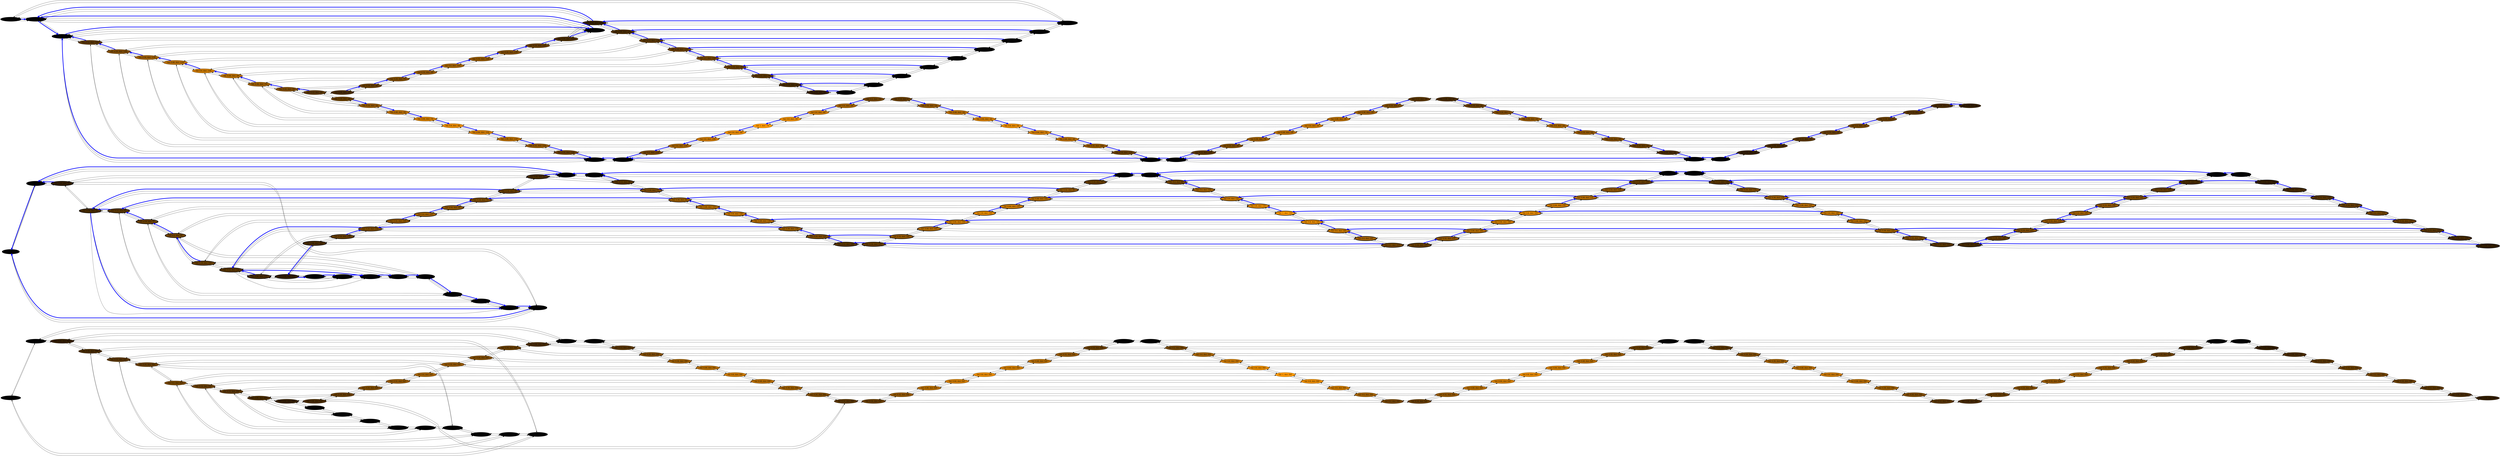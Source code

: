 digraph g
{ 
node [shape=none]
rankdir="LR"
node_0_0
[ shape = oval; fillcolor = "0.1 1 0"; style=filled; label = "Val: 0, dist: INF" ];
node_0_0 -> node_1_0 [ len=1.5 ]
node_0_0 -> node_10_0 [ len=1.5 ]
node_1_0
[ shape = oval; fillcolor = "0.1 1 0"; style=filled; label = "Val: 0, dist: INF" ];
node_1_0 -> node_2_0 [ len=1.5 ]
node_1_0 -> node_11_0 [ len=1.5 ]
node_1_0 -> node_0_0 [ len=1.5 ]
node_2_0
[ shape = oval; fillcolor = "0.1 1 0"; style=filled; label = "Val: 0, dist: INF" ];
node_2_0 -> node_3_0 [ len=1.5 ]
node_2_0 -> node_12_0 [ len=1.5 ]
node_2_0 -> node_1_0 [ len=1.5 ]
node_3_0
[ shape = oval; fillcolor = "0.1 1 0"; style=filled; label = "Val: 0, dist: INF" ];
node_3_0 -> node_4_0 [ len=1.5 ]
node_3_0 -> node_13_0 [ len=1.5 ]
node_3_0 -> node_2_0 [ len=1.5 ]
node_4_0
[ shape = oval; fillcolor = "0.1 1 0"; style=filled; label = "Val: 0, dist: INF" ];
node_4_0 -> node_5_0 [ len=1.5 ]
node_4_0 -> node_14_0 [ len=1.5 ]
node_4_0 -> node_3_0 [ len=1.5 ]
node_5_0
[ shape = oval; fillcolor = "0.1 1 0"; style=filled; label = "Val: 0, dist: INF" ];
node_5_0 -> node_6_0 [ len=1.5 ]
node_5_0 -> node_15_0 [ len=1.5 ]
node_5_0 -> node_4_0 [ len=1.5 ]
node_6_0
[ shape = oval; fillcolor = "0.1 1 0"; style=filled; label = "Val: 0, dist: INF" ];
node_6_0 -> node_7_0 [ len=1.5 ]
node_6_0 -> node_16_0 [ len=1.5 ]
node_6_0 -> node_5_0 [ len=1.5 ]
node_7_0
[ shape = oval; fillcolor = "0.1 1 0"; style=filled; label = "Val: 0, dist: INF" ];
node_7_0 -> node_8_0 [ len=1.5 ]
node_7_0 -> node_17_0 [ len=1.5 ]
node_7_0 -> node_6_0 [ len=1.5 ]
node_8_0
[ shape = oval; fillcolor = "0.1 1 0"; style=filled; label = "Val: 0, dist: INF" ];
node_8_0 -> node_9_0 [ len=1.5 ]
node_8_0 -> node_18_0 [ len=1.5 ]
node_8_0 -> node_7_0 [ len=1.5 ]
node_9_0
[ shape = oval; fillcolor = "0.1 1 0"; style=filled; label = "Val: 0, dist: INF" ];
node_9_0 -> node_19_0 [ len=1.5 ]
node_9_0 -> node_8_0 [ len=1.5 ]
node_10_0
[ shape = oval; fillcolor = "0.1 1 0"; style=filled; label = "Val: 0, dist: INF" ];
node_10_0 -> node_11_0 [ len=1.5 ]
node_10_0 -> node_20_0 [ len=1.5 ]
node_10_0 -> node_0_0 [ len=1.5 ]
node_11_0
[ shape = oval; fillcolor = "0.1 1 0.2"; style=filled; label = "Val: 0.04, dist: INF" ];
node_11_0 -> node_12_0 [ len=1.5 ]
node_11_0 -> node_21_0 [ len=1.5 ]
node_11_0 -> node_1_0 [ len=1.5 ]
node_11_0 -> node_10_0 [ len=1.5 ]
node_12_0
[ shape = oval; fillcolor = "0.1 1 0.282843"; style=filled; label = "Val: 0.08, dist: INF" ];
node_12_0 -> node_13_0 [ len=1.5 ]
node_12_0 -> node_22_0 [ len=1.5 ]
node_12_0 -> node_2_0 [ len=1.5 ]
node_12_0 -> node_11_0 [ len=1.5 ]
node_13_0
[ shape = oval; fillcolor = "0.1 1 0.34641"; style=filled; label = "Val: 0.12, dist: INF" ];
node_13_0 -> node_14_0 [ len=1.5 ]
node_13_0 -> node_23_0 [ len=1.5 ]
node_13_0 -> node_3_0 [ len=1.5 ]
node_13_0 -> node_12_0 [ len=1.5 ]
node_14_0
[ shape = oval; fillcolor = "0.1 1 0.4"; style=filled; label = "Val: 0.16, dist: INF" ];
node_14_0 -> node_15_0 [ len=1.5 ]
node_14_0 -> node_24_0 [ len=1.5 ]
node_14_0 -> node_4_0 [ len=1.5 ]
node_14_0 -> node_13_0 [ len=1.5 ]
node_15_0
[ shape = oval; fillcolor = "0.1 1 0.447214"; style=filled; label = "Val: 0.2, dist: INF" ];
node_15_0 -> node_16_0 [ len=1.5 ]
node_15_0 -> node_25_0 [ len=1.5 ]
node_15_0 -> node_5_0 [ len=1.5 ]
node_15_0 -> node_14_0 [ len=1.5 ]
node_16_0
[ shape = oval; fillcolor = "0.1 1 0.4"; style=filled; label = "Val: 0.16, dist: INF" ];
node_16_0 -> node_17_0 [ len=1.5 ]
node_16_0 -> node_26_0 [ len=1.5 ]
node_16_0 -> node_6_0 [ len=1.5 ]
node_16_0 -> node_15_0 [ len=1.5 ]
node_17_0
[ shape = oval; fillcolor = "0.1 1 0.34641"; style=filled; label = "Val: 0.12, dist: INF" ];
node_17_0 -> node_18_0 [ len=1.5 ]
node_17_0 -> node_27_0 [ len=1.5 ]
node_17_0 -> node_7_0 [ len=1.5 ]
node_17_0 -> node_16_0 [ len=1.5 ]
node_18_0
[ shape = oval; fillcolor = "0.1 1 0.282843"; style=filled; label = "Val: 0.08, dist: INF" ];
node_18_0 -> node_19_0 [ len=1.5 ]
node_18_0 -> node_28_0 [ len=1.5 ]
node_18_0 -> node_8_0 [ len=1.5 ]
node_18_0 -> node_17_0 [ len=1.5 ]
node_19_0
[ shape = oval; fillcolor = "0.1 1 0.2"; style=filled; label = "Val: 0.04, dist: INF" ];
node_19_0 -> node_29_0 [ len=1.5 ]
node_19_0 -> node_9_0 [ len=1.5 ]
node_19_0 -> node_18_0 [ len=1.5 ]
node_20_0
[ shape = oval; fillcolor = "0.1 1 0"; style=filled; label = "Val: 0, dist: INF" ];
node_20_0 -> node_21_0 [ len=1.5 ]
node_20_0 -> node_30_0 [ len=1.5 ]
node_20_0 -> node_10_0 [ len=1.5 ]
node_21_0
[ shape = oval; fillcolor = "0.1 1 0.282843"; style=filled; label = "Val: 0.08, dist: INF" ];
node_21_0 -> node_22_0 [ len=1.5 ]
node_21_0 -> node_31_0 [ len=1.5 ]
node_21_0 -> node_11_0 [ len=1.5 ]
node_21_0 -> node_20_0 [ len=1.5 ]
node_22_0
[ shape = oval; fillcolor = "0.1 1 0.4"; style=filled; label = "Val: 0.16, dist: INF" ];
node_22_0 -> node_23_0 [ len=1.5 ]
node_22_0 -> node_32_0 [ len=1.5 ]
node_22_0 -> node_12_0 [ len=1.5 ]
node_22_0 -> node_21_0 [ len=1.5 ]
node_23_0
[ shape = oval; fillcolor = "0.1 1 0.489898"; style=filled; label = "Val: 0.24, dist: INF" ];
node_23_0 -> node_24_0 [ len=1.5 ]
node_23_0 -> node_33_0 [ len=1.5 ]
node_23_0 -> node_13_0 [ len=1.5 ]
node_23_0 -> node_22_0 [ len=1.5 ]
node_24_0
[ shape = oval; fillcolor = "0.1 1 0.565685"; style=filled; label = "Val: 0.32, dist: INF" ];
node_24_0 -> node_25_0 [ len=1.5 ]
node_24_0 -> node_34_0 [ len=1.5 ]
node_24_0 -> node_14_0 [ len=1.5 ]
node_24_0 -> node_23_0 [ len=1.5 ]
node_25_0
[ shape = oval; fillcolor = "0.1 1 0.632456"; style=filled; label = "Val: 0.4, dist: INF" ];
node_25_0 -> node_26_0 [ len=1.5 ]
node_25_0 -> node_35_0 [ len=1.5 ]
node_25_0 -> node_15_0 [ len=1.5 ]
node_25_0 -> node_24_0 [ len=1.5 ]
node_26_0
[ shape = oval; fillcolor = "0.1 1 0.565685"; style=filled; label = "Val: 0.32, dist: INF" ];
node_26_0 -> node_27_0 [ len=1.5 ]
node_26_0 -> node_36_0 [ len=1.5 ]
node_26_0 -> node_16_0 [ len=1.5 ]
node_26_0 -> node_25_0 [ len=1.5 ]
node_27_0
[ shape = oval; fillcolor = "0.1 1 0.489898"; style=filled; label = "Val: 0.24, dist: INF" ];
node_27_0 -> node_28_0 [ len=1.5 ]
node_27_0 -> node_37_0 [ len=1.5 ]
node_27_0 -> node_17_0 [ len=1.5 ]
node_27_0 -> node_26_0 [ len=1.5 ]
node_28_0
[ shape = oval; fillcolor = "0.1 1 0.4"; style=filled; label = "Val: 0.16, dist: INF" ];
node_28_0 -> node_29_0 [ len=1.5 ]
node_28_0 -> node_38_0 [ len=1.5 ]
node_28_0 -> node_18_0 [ len=1.5 ]
node_28_0 -> node_27_0 [ len=1.5 ]
node_29_0
[ shape = oval; fillcolor = "0.1 1 0.282843"; style=filled; label = "Val: 0.08, dist: INF" ];
node_29_0 -> node_39_0 [ len=1.5 ]
node_29_0 -> node_19_0 [ len=1.5 ]
node_29_0 -> node_28_0 [ len=1.5 ]
node_30_0
[ shape = oval; fillcolor = "0.1 1 0"; style=filled; label = "Val: 0, dist: INF" ];
node_30_0 -> node_31_0 [ len=1.5 ]
node_30_0 -> node_40_0 [ len=1.5 ]
node_30_0 -> node_20_0 [ len=1.5 ]
node_31_0
[ shape = oval; fillcolor = "0.1 1 0.34641"; style=filled; label = "Val: 0.12, dist: INF" ];
node_31_0 -> node_32_0 [ len=1.5 ]
node_31_0 -> node_41_0 [ len=1.5 ]
node_31_0 -> node_21_0 [ len=1.5 ]
node_31_0 -> node_30_0 [ len=1.5 ]
node_32_0
[ shape = oval; fillcolor = "0.1 1 0.489898"; style=filled; label = "Val: 0.24, dist: INF" ];
node_32_0 -> node_33_0 [ len=1.5 ]
node_32_0 -> node_42_0 [ len=1.5 ]
node_32_0 -> node_22_0 [ len=1.5 ]
node_32_0 -> node_31_0 [ len=1.5 ]
node_33_0
[ shape = oval; fillcolor = "0.1 1 0.6"; style=filled; label = "Val: 0.36, dist: INF" ];
node_33_0 -> node_34_0 [ len=1.5 ]
node_33_0 -> node_43_0 [ len=1.5 ]
node_33_0 -> node_23_0 [ len=1.5 ]
node_33_0 -> node_32_0 [ len=1.5 ]
node_34_0
[ shape = oval; fillcolor = "0.1 1 0.69282"; style=filled; label = "Val: 0.48, dist: INF" ];
node_34_0 -> node_35_0 [ len=1.5 ]
node_34_0 -> node_44_0 [ len=1.5 ]
node_34_0 -> node_24_0 [ len=1.5 ]
node_34_0 -> node_33_0 [ len=1.5 ]
node_35_0
[ shape = oval; fillcolor = "0.1 1 0.774597"; style=filled; label = "Val: 0.6, dist: INF" ];
node_35_0 -> node_36_0 [ len=1.5 ]
node_35_0 -> node_45_0 [ len=1.5 ]
node_35_0 -> node_25_0 [ len=1.5 ]
node_35_0 -> node_34_0 [ len=1.5 ]
node_36_0
[ shape = oval; fillcolor = "0.1 1 0.69282"; style=filled; label = "Val: 0.48, dist: INF" ];
node_36_0 -> node_37_0 [ len=1.5 ]
node_36_0 -> node_46_0 [ len=1.5 ]
node_36_0 -> node_26_0 [ len=1.5 ]
node_36_0 -> node_35_0 [ len=1.5 ]
node_37_0
[ shape = oval; fillcolor = "0.1 1 0.6"; style=filled; label = "Val: 0.36, dist: INF" ];
node_37_0 -> node_38_0 [ len=1.5 ]
node_37_0 -> node_47_0 [ len=1.5 ]
node_37_0 -> node_27_0 [ len=1.5 ]
node_37_0 -> node_36_0 [ len=1.5 ]
node_38_0
[ shape = oval; fillcolor = "0.1 1 0.489898"; style=filled; label = "Val: 0.24, dist: INF" ];
node_38_0 -> node_39_0 [ len=1.5 ]
node_38_0 -> node_48_0 [ len=1.5 ]
node_38_0 -> node_28_0 [ len=1.5 ]
node_38_0 -> node_37_0 [ len=1.5 ]
node_39_0
[ shape = oval; fillcolor = "0.1 1 0.34641"; style=filled; label = "Val: 0.12, dist: INF" ];
node_39_0 -> node_49_0 [ len=1.5 ]
node_39_0 -> node_29_0 [ len=1.5 ]
node_39_0 -> node_38_0 [ len=1.5 ]
node_40_0
[ shape = oval; fillcolor = "0.1 1 0"; style=filled; label = "Val: 0, dist: INF" ];
node_40_0 -> node_41_0 [ len=1.5 ]
node_40_0 -> node_50_0 [ len=1.5 ]
node_40_0 -> node_30_0 [ len=1.5 ]
node_41_0
[ shape = oval; fillcolor = "0.1 1 0.4"; style=filled; label = "Val: 0.16, dist: INF" ];
node_41_0 -> node_42_0 [ len=1.5 ]
node_41_0 -> node_51_0 [ len=1.5 ]
node_41_0 -> node_31_0 [ len=1.5 ]
node_41_0 -> node_40_0 [ len=1.5 ]
node_42_0
[ shape = oval; fillcolor = "0.1 1 0.565685"; style=filled; label = "Val: 0.32, dist: INF" ];
node_42_0 -> node_43_0 [ len=1.5 ]
node_42_0 -> node_52_0 [ len=1.5 ]
node_42_0 -> node_32_0 [ len=1.5 ]
node_42_0 -> node_41_0 [ len=1.5 ]
node_43_0
[ shape = oval; fillcolor = "0.1 1 0.69282"; style=filled; label = "Val: 0.48, dist: INF" ];
node_43_0 -> node_44_0 [ len=1.5 ]
node_43_0 -> node_53_0 [ len=1.5 ]
node_43_0 -> node_33_0 [ len=1.5 ]
node_43_0 -> node_42_0 [ len=1.5 ]
node_44_0
[ shape = oval; fillcolor = "0.1 1 0.8"; style=filled; label = "Val: 0.64, dist: INF" ];
node_44_0 -> node_45_0 [ len=1.5 ]
node_44_0 -> node_54_0 [ len=1.5 ]
node_44_0 -> node_34_0 [ len=1.5 ]
node_44_0 -> node_43_0 [ len=1.5 ]
node_45_0
[ shape = oval; fillcolor = "0.1 1 0.894427"; style=filled; label = "Val: 0.8, dist: INF" ];
node_45_0 -> node_46_0 [ len=1.5 ]
node_45_0 -> node_55_0 [ len=1.5 ]
node_45_0 -> node_35_0 [ len=1.5 ]
node_45_0 -> node_44_0 [ len=1.5 ]
node_46_0
[ shape = oval; fillcolor = "0.1 1 0.8"; style=filled; label = "Val: 0.64, dist: INF" ];
node_46_0 -> node_47_0 [ len=1.5 ]
node_46_0 -> node_56_0 [ len=1.5 ]
node_46_0 -> node_36_0 [ len=1.5 ]
node_46_0 -> node_45_0 [ len=1.5 ]
node_47_0
[ shape = oval; fillcolor = "0.1 1 0.69282"; style=filled; label = "Val: 0.48, dist: INF" ];
node_47_0 -> node_48_0 [ len=1.5 ]
node_47_0 -> node_57_0 [ len=1.5 ]
node_47_0 -> node_37_0 [ len=1.5 ]
node_47_0 -> node_46_0 [ len=1.5 ]
node_48_0
[ shape = oval; fillcolor = "0.1 1 0.565685"; style=filled; label = "Val: 0.32, dist: INF" ];
node_48_0 -> node_49_0 [ len=1.5 ]
node_48_0 -> node_58_0 [ len=1.5 ]
node_48_0 -> node_38_0 [ len=1.5 ]
node_48_0 -> node_47_0 [ len=1.5 ]
node_49_0
[ shape = oval; fillcolor = "0.1 1 0.4"; style=filled; label = "Val: 0.16, dist: INF" ];
node_49_0 -> node_59_0 [ len=1.5 ]
node_49_0 -> node_39_0 [ len=1.5 ]
node_49_0 -> node_48_0 [ len=1.5 ]
node_50_0
[ shape = oval; fillcolor = "0.1 1 0"; style=filled; label = "Val: 0, dist: INF" ];
node_50_0 -> node_51_0 [ len=1.5 ]
node_50_0 -> node_60_0 [ len=1.5 ]
node_50_0 -> node_40_0 [ len=1.5 ]
node_51_0
[ shape = oval; fillcolor = "0.1 1 0.447214"; style=filled; label = "Val: 0.2, dist: INF" ];
node_51_0 -> node_52_0 [ len=1.5 ]
node_51_0 -> node_61_0 [ len=1.5 ]
node_51_0 -> node_41_0 [ len=1.5 ]
node_51_0 -> node_50_0 [ len=1.5 ]
node_52_0
[ shape = oval; fillcolor = "0.1 1 0.632456"; style=filled; label = "Val: 0.4, dist: INF" ];
node_52_0 -> node_53_0 [ len=1.5 ]
node_52_0 -> node_62_0 [ len=1.5 ]
node_52_0 -> node_42_0 [ len=1.5 ]
node_52_0 -> node_51_0 [ len=1.5 ]
node_53_0
[ shape = oval; fillcolor = "0.1 1 0.774597"; style=filled; label = "Val: 0.6, dist: INF" ];
node_53_0 -> node_54_0 [ len=1.5 ]
node_53_0 -> node_63_0 [ len=1.5 ]
node_53_0 -> node_43_0 [ len=1.5 ]
node_53_0 -> node_52_0 [ len=1.5 ]
node_54_0
[ shape = oval; fillcolor = "0.1 1 0.894427"; style=filled; label = "Val: 0.8, dist: INF" ];
node_54_0 -> node_55_0 [ len=1.5 ]
node_54_0 -> node_64_0 [ len=1.5 ]
node_54_0 -> node_44_0 [ len=1.5 ]
node_54_0 -> node_53_0 [ len=1.5 ]
node_55_0
[ shape = oval; fillcolor = "0.1 1 1"; style=filled; label = "Val: 1, dist: INF" ];
node_55_0 -> node_56_0 [ len=1.5 ]
node_55_0 -> node_65_0 [ len=1.5 ]
node_55_0 -> node_45_0 [ len=1.5 ]
node_55_0 -> node_54_0 [ len=1.5 ]
node_56_0
[ shape = oval; fillcolor = "0.1 1 0.894427"; style=filled; label = "Val: 0.8, dist: INF" ];
node_56_0 -> node_57_0 [ len=1.5 ]
node_56_0 -> node_66_0 [ len=1.5 ]
node_56_0 -> node_46_0 [ len=1.5 ]
node_56_0 -> node_55_0 [ len=1.5 ]
node_57_0
[ shape = oval; fillcolor = "0.1 1 0.774597"; style=filled; label = "Val: 0.6, dist: INF" ];
node_57_0 -> node_58_0 [ len=1.5 ]
node_57_0 -> node_67_0 [ len=1.5 ]
node_57_0 -> node_47_0 [ len=1.5 ]
node_57_0 -> node_56_0 [ len=1.5 ]
node_58_0
[ shape = oval; fillcolor = "0.1 1 0.632456"; style=filled; label = "Val: 0.4, dist: INF" ];
node_58_0 -> node_59_0 [ len=1.5 ]
node_58_0 -> node_68_0 [ len=1.5 ]
node_58_0 -> node_48_0 [ len=1.5 ]
node_58_0 -> node_57_0 [ len=1.5 ]
node_59_0
[ shape = oval; fillcolor = "0.1 1 0.447214"; style=filled; label = "Val: 0.2, dist: INF" ];
node_59_0 -> node_69_0 [ len=1.5 ]
node_59_0 -> node_49_0 [ len=1.5 ]
node_59_0 -> node_58_0 [ len=1.5 ]
node_60_0
[ shape = oval; fillcolor = "0.1 1 0"; style=filled; label = "Val: 0, dist: INF" ];
node_60_0 -> node_61_0 [ len=1.5 ]
node_60_0 -> node_70_0 [ len=1.5 ]
node_60_0 -> node_50_0 [ len=1.5 ]
node_61_0
[ shape = oval; fillcolor = "0.1 1 0.4"; style=filled; label = "Val: 0.16, dist: INF" ];
node_61_0 -> node_62_0 [ len=1.5 ]
node_61_0 -> node_71_0 [ len=1.5 ]
node_61_0 -> node_51_0 [ len=1.5 ]
node_61_0 -> node_60_0 [ len=1.5 ]
node_62_0
[ shape = oval; fillcolor = "0.1 1 0.565685"; style=filled; label = "Val: 0.32, dist: INF" ];
node_62_0 -> node_63_0 [ len=1.5 ]
node_62_0 -> node_72_0 [ len=1.5 ]
node_62_0 -> node_52_0 [ len=1.5 ]
node_62_0 -> node_61_0 [ len=1.5 ]
node_63_0
[ shape = oval; fillcolor = "0.1 1 0.69282"; style=filled; label = "Val: 0.48, dist: INF" ];
node_63_0 -> node_64_0 [ len=1.5 ]
node_63_0 -> node_73_0 [ len=1.5 ]
node_63_0 -> node_53_0 [ len=1.5 ]
node_63_0 -> node_62_0 [ len=1.5 ]
node_64_0
[ shape = oval; fillcolor = "0.1 1 0.8"; style=filled; label = "Val: 0.64, dist: INF" ];
node_64_0 -> node_65_0 [ len=1.5 ]
node_64_0 -> node_74_0 [ len=1.5 ]
node_64_0 -> node_54_0 [ len=1.5 ]
node_64_0 -> node_63_0 [ len=1.5 ]
node_65_0
[ shape = oval; fillcolor = "0.1 1 0.894427"; style=filled; label = "Val: 0.8, dist: INF" ];
node_65_0 -> node_66_0 [ len=1.5 ]
node_65_0 -> node_75_0 [ len=1.5 ]
node_65_0 -> node_55_0 [ len=1.5 ]
node_65_0 -> node_64_0 [ len=1.5 ]
node_66_0
[ shape = oval; fillcolor = "0.1 1 0.8"; style=filled; label = "Val: 0.64, dist: INF" ];
node_66_0 -> node_67_0 [ len=1.5 ]
node_66_0 -> node_76_0 [ len=1.5 ]
node_66_0 -> node_56_0 [ len=1.5 ]
node_66_0 -> node_65_0 [ len=1.5 ]
node_67_0
[ shape = oval; fillcolor = "0.1 1 0.69282"; style=filled; label = "Val: 0.48, dist: INF" ];
node_67_0 -> node_68_0 [ len=1.5 ]
node_67_0 -> node_77_0 [ len=1.5 ]
node_67_0 -> node_57_0 [ len=1.5 ]
node_67_0 -> node_66_0 [ len=1.5 ]
node_68_0
[ shape = oval; fillcolor = "0.1 1 0.565685"; style=filled; label = "Val: 0.32, dist: INF" ];
node_68_0 -> node_69_0 [ len=1.5 ]
node_68_0 -> node_78_0 [ len=1.5 ]
node_68_0 -> node_58_0 [ len=1.5 ]
node_68_0 -> node_67_0 [ len=1.5 ]
node_69_0
[ shape = oval; fillcolor = "0.1 1 0.4"; style=filled; label = "Val: 0.16, dist: INF" ];
node_69_0 -> node_79_0 [ len=1.5 ]
node_69_0 -> node_59_0 [ len=1.5 ]
node_69_0 -> node_68_0 [ len=1.5 ]
node_70_0
[ shape = oval; fillcolor = "0.1 1 0"; style=filled; label = "Val: 0, dist: INF" ];
node_70_0 -> node_71_0 [ len=1.5 ]
node_70_0 -> node_80_0 [ len=1.5 ]
node_70_0 -> node_60_0 [ len=1.5 ]
node_71_0
[ shape = oval; fillcolor = "0.1 1 0.34641"; style=filled; label = "Val: 0.12, dist: INF" ];
node_71_0 -> node_72_0 [ len=1.5 ]
node_71_0 -> node_81_0 [ len=1.5 ]
node_71_0 -> node_61_0 [ len=1.5 ]
node_71_0 -> node_70_0 [ len=1.5 ]
node_72_0
[ shape = oval; fillcolor = "0.1 1 0.489898"; style=filled; label = "Val: 0.24, dist: INF" ];
node_72_0 -> node_73_0 [ len=1.5 ]
node_72_0 -> node_82_0 [ len=1.5 ]
node_72_0 -> node_62_0 [ len=1.5 ]
node_72_0 -> node_71_0 [ len=1.5 ]
node_73_0
[ shape = oval; fillcolor = "0.1 1 0.6"; style=filled; label = "Val: 0.36, dist: INF" ];
node_73_0 -> node_74_0 [ len=1.5 ]
node_73_0 -> node_83_0 [ len=1.5 ]
node_73_0 -> node_63_0 [ len=1.5 ]
node_73_0 -> node_72_0 [ len=1.5 ]
node_74_0
[ shape = oval; fillcolor = "0.1 1 0.69282"; style=filled; label = "Val: 0.48, dist: INF" ];
node_74_0 -> node_75_0 [ len=1.5 ]
node_74_0 -> node_84_0 [ len=1.5 ]
node_74_0 -> node_64_0 [ len=1.5 ]
node_74_0 -> node_73_0 [ len=1.5 ]
node_75_0
[ shape = oval; fillcolor = "0.1 1 0.774597"; style=filled; label = "Val: 0.6, dist: INF" ];
node_75_0 -> node_76_0 [ len=1.5 ]
node_75_0 -> node_85_0 [ len=1.5 ]
node_75_0 -> node_65_0 [ len=1.5 ]
node_75_0 -> node_74_0 [ len=1.5 ]
node_76_0
[ shape = oval; fillcolor = "0.1 1 0.69282"; style=filled; label = "Val: 0.48, dist: INF" ];
node_76_0 -> node_77_0 [ len=1.5 ]
node_76_0 -> node_86_0 [ len=1.5 ]
node_76_0 -> node_66_0 [ len=1.5 ]
node_76_0 -> node_75_0 [ len=1.5 ]
node_77_0
[ shape = oval; fillcolor = "0.1 1 0.6"; style=filled; label = "Val: 0.36, dist: INF" ];
node_77_0 -> node_78_0 [ len=1.5 ]
node_77_0 -> node_87_0 [ len=1.5 ]
node_77_0 -> node_67_0 [ len=1.5 ]
node_77_0 -> node_76_0 [ len=1.5 ]
node_78_0
[ shape = oval; fillcolor = "0.1 1 0.489898"; style=filled; label = "Val: 0.24, dist: INF" ];
node_78_0 -> node_79_0 [ len=1.5 ]
node_78_0 -> node_88_0 [ len=1.5 ]
node_78_0 -> node_68_0 [ len=1.5 ]
node_78_0 -> node_77_0 [ len=1.5 ]
node_79_0
[ shape = oval; fillcolor = "0.1 1 0.34641"; style=filled; label = "Val: 0.12, dist: INF" ];
node_79_0 -> node_89_0 [ len=1.5 ]
node_79_0 -> node_69_0 [ len=1.5 ]
node_79_0 -> node_78_0 [ len=1.5 ]
node_80_0
[ shape = oval; fillcolor = "0.1 1 0"; style=filled; label = "Val: 0, dist: INF" ];
node_80_0 -> node_81_0 [ len=1.5 ]
node_80_0 -> node_90_0 [ len=1.5 ]
node_80_0 -> node_70_0 [ len=1.5 ]
node_81_0
[ shape = oval; fillcolor = "0.1 1 0.282843"; style=filled; label = "Val: 0.08, dist: INF" ];
node_81_0 -> node_82_0 [ len=1.5 ]
node_81_0 -> node_91_0 [ len=1.5 ]
node_81_0 -> node_71_0 [ len=1.5 ]
node_81_0 -> node_80_0 [ len=1.5 ]
node_82_0
[ shape = oval; fillcolor = "0.1 1 0.4"; style=filled; label = "Val: 0.16, dist: INF" ];
node_82_0 -> node_83_0 [ len=1.5 ]
node_82_0 -> node_92_0 [ len=1.5 ]
node_82_0 -> node_72_0 [ len=1.5 ]
node_82_0 -> node_81_0 [ len=1.5 ]
node_83_0
[ shape = oval; fillcolor = "0.1 1 0.489898"; style=filled; label = "Val: 0.24, dist: INF" ];
node_83_0 -> node_84_0 [ len=1.5 ]
node_83_0 -> node_93_0 [ len=1.5 ]
node_83_0 -> node_73_0 [ len=1.5 ]
node_83_0 -> node_82_0 [ len=1.5 ]
node_84_0
[ shape = oval; fillcolor = "0.1 1 0.565685"; style=filled; label = "Val: 0.32, dist: INF" ];
node_84_0 -> node_85_0 [ len=1.5 ]
node_84_0 -> node_94_0 [ len=1.5 ]
node_84_0 -> node_74_0 [ len=1.5 ]
node_84_0 -> node_83_0 [ len=1.5 ]
node_85_0
[ shape = oval; fillcolor = "0.1 1 0.632456"; style=filled; label = "Val: 0.4, dist: INF" ];
node_85_0 -> node_86_0 [ len=1.5 ]
node_85_0 -> node_95_0 [ len=1.5 ]
node_85_0 -> node_75_0 [ len=1.5 ]
node_85_0 -> node_84_0 [ len=1.5 ]
node_86_0
[ shape = oval; fillcolor = "0.1 1 0.565685"; style=filled; label = "Val: 0.32, dist: INF" ];
node_86_0 -> node_87_0 [ len=1.5 ]
node_86_0 -> node_96_0 [ len=1.5 ]
node_86_0 -> node_76_0 [ len=1.5 ]
node_86_0 -> node_85_0 [ len=1.5 ]
node_87_0
[ shape = oval; fillcolor = "0.1 1 0.489898"; style=filled; label = "Val: 0.24, dist: INF" ];
node_87_0 -> node_88_0 [ len=1.5 ]
node_87_0 -> node_97_0 [ len=1.5 ]
node_87_0 -> node_77_0 [ len=1.5 ]
node_87_0 -> node_86_0 [ len=1.5 ]
node_88_0
[ shape = oval; fillcolor = "0.1 1 0.4"; style=filled; label = "Val: 0.16, dist: INF" ];
node_88_0 -> node_89_0 [ len=1.5 ]
node_88_0 -> node_98_0 [ len=1.5 ]
node_88_0 -> node_78_0 [ len=1.5 ]
node_88_0 -> node_87_0 [ len=1.5 ]
node_89_0
[ shape = oval; fillcolor = "0.1 1 0.282843"; style=filled; label = "Val: 0.08, dist: INF" ];
node_89_0 -> node_99_0 [ len=1.5 ]
node_89_0 -> node_79_0 [ len=1.5 ]
node_89_0 -> node_88_0 [ len=1.5 ]
node_90_0
[ shape = oval; fillcolor = "0.1 1 0"; style=filled; label = "Val: 0, dist: INF" ];
node_90_0 -> node_91_0 [ len=1.5 ]
node_90_0 -> node_80_0 [ len=1.5 ]
node_91_0
[ shape = oval; fillcolor = "0.1 1 0.2"; style=filled; label = "Val: 0.04, dist: INF" ];
node_91_0 -> node_92_0 [ len=1.5 ]
node_91_0 -> node_81_0 [ len=1.5 ]
node_91_0 -> node_90_0 [ len=1.5 ]
node_92_0
[ shape = oval; fillcolor = "0.1 1 0.282843"; style=filled; label = "Val: 0.08, dist: INF" ];
node_92_0 -> node_93_0 [ len=1.5 ]
node_92_0 -> node_82_0 [ len=1.5 ]
node_92_0 -> node_91_0 [ len=1.5 ]
node_93_0
[ shape = oval; fillcolor = "0.1 1 0.34641"; style=filled; label = "Val: 0.12, dist: INF" ];
node_93_0 -> node_94_0 [ len=1.5 ]
node_93_0 -> node_83_0 [ len=1.5 ]
node_93_0 -> node_92_0 [ len=1.5 ]
node_94_0
[ shape = oval; fillcolor = "0.1 1 0.4"; style=filled; label = "Val: 0.16, dist: INF" ];
node_94_0 -> node_95_0 [ len=1.5 ]
node_94_0 -> node_84_0 [ len=1.5 ]
node_94_0 -> node_93_0 [ len=1.5 ]
node_95_0
[ shape = oval; fillcolor = "0.1 1 0.447214"; style=filled; label = "Val: 0.2, dist: INF" ];
node_95_0 -> node_96_0 [ len=1.5 ]
node_95_0 -> node_85_0 [ len=1.5 ]
node_95_0 -> node_94_0 [ len=1.5 ]
node_96_0
[ shape = oval; fillcolor = "0.1 1 0.4"; style=filled; label = "Val: 0.16, dist: INF" ];
node_96_0 -> node_97_0 [ len=1.5 ]
node_96_0 -> node_86_0 [ len=1.5 ]
node_96_0 -> node_95_0 [ len=1.5 ]
node_97_0
[ shape = oval; fillcolor = "0.1 1 0.34641"; style=filled; label = "Val: 0.12, dist: INF" ];
node_97_0 -> node_98_0 [ len=1.5 ]
node_97_0 -> node_87_0 [ len=1.5 ]
node_97_0 -> node_96_0 [ len=1.5 ]
node_98_0
[ shape = oval; fillcolor = "0.1 1 0.282843"; style=filled; label = "Val: 0.08, dist: INF" ];
node_98_0 -> node_99_0 [ len=1.5 ]
node_98_0 -> node_88_0 [ len=1.5 ]
node_98_0 -> node_97_0 [ len=1.5 ]
node_99_0
[ shape = oval; fillcolor = "0.1 1 0.2"; style=filled; label = "Val: 0.04, dist: INF" ];
node_99_0 -> node_89_0 [ len=1.5 ]
node_99_0 -> node_98_0 [ len=1.5 ]
node_0_1
[ shape = oval; penwidth = 4; fillcolor = "0.1 1 0"; style=filled; label = "Val: 0, dist: 0" ];
node_0_1 -> node_1_1 [ len=1.5 ]
node_0_1 -> node_10_1 [ len=1.5 ]
node_1_1
[ shape = oval; penwidth = 4; fillcolor = "0.1 1 0"; style=filled; label = "Val: 0, dist: 15" ];
node_1_1 -> node_2_1 [ len=1.5 ]
node_1_1 -> node_11_1 [ len=1.5 ]
node_1_1 -> node_0_1 [ len=1.5 ]
node_1_1 -> node_0_1 [ color=blue, penwidth=5, len=0.1 ]
node_2_1
[ shape = oval; penwidth = 4; fillcolor = "0.1 1 0"; style=filled; label = "Val: 0, dist: 30" ];
node_2_1 -> node_3_1 [ len=1.5 ]
node_2_1 -> node_12_1 [ len=1.5 ]
node_2_1 -> node_1_1 [ len=1.5 ]
node_2_1 -> node_1_1 [ color=blue, penwidth=5, len=0.1 ]
node_3_1
[ shape = oval; penwidth = 4; fillcolor = "0.1 1 0"; style=filled; label = "Val: 0, dist: 45" ];
node_3_1 -> node_4_1 [ len=1.5 ]
node_3_1 -> node_13_1 [ len=1.5 ]
node_3_1 -> node_2_1 [ len=1.5 ]
node_3_1 -> node_2_1 [ color=blue, penwidth=5, len=0.1 ]
node_4_1
[ shape = oval; penwidth = 4; fillcolor = "0.1 1 0"; style=filled; label = "Val: 0, dist: 60" ];
node_4_1 -> node_5_1 [ len=1.5 ]
node_4_1 -> node_14_1 [ len=1.5 ]
node_4_1 -> node_3_1 [ len=1.5 ]
node_4_1 -> node_3_1 [ color=blue, penwidth=5, len=0.1 ]
node_5_1
[ shape = oval; penwidth = 4; fillcolor = "0.1 1 0"; style=filled; label = "Val: 0, dist: 75" ];
node_5_1 -> node_6_1 [ len=1.5 ]
node_5_1 -> node_15_1 [ len=1.5 ]
node_5_1 -> node_4_1 [ len=1.5 ]
node_5_1 -> node_4_1 [ color=blue, penwidth=5, len=0.1 ]
node_6_1
[ shape = oval; penwidth = 4; fillcolor = "0.1 1 0"; style=filled; label = "Val: 0, dist: 90" ];
node_6_1 -> node_7_1 [ len=1.5 ]
node_6_1 -> node_16_1 [ len=1.5 ]
node_6_1 -> node_5_1 [ len=1.5 ]
node_6_1 -> node_5_1 [ color=blue, penwidth=5, len=0.1 ]
node_7_1
[ shape = oval; penwidth = 4; fillcolor = "0.1 1 0"; style=filled; label = "Val: 0, dist: 105" ];
node_7_1 -> node_8_1 [ len=1.5 ]
node_7_1 -> node_17_1 [ len=1.5 ]
node_7_1 -> node_6_1 [ len=1.5 ]
node_7_1 -> node_6_1 [ color=blue, penwidth=5, len=0.1 ]
node_8_1
[ shape = oval; penwidth = 4; fillcolor = "0.1 1 0"; style=filled; label = "Val: 0, dist: 120" ];
node_8_1 -> node_9_1 [ len=1.5 ]
node_8_1 -> node_18_1 [ len=1.5 ]
node_8_1 -> node_7_1 [ len=1.5 ]
node_8_1 -> node_7_1 [ color=blue, penwidth=5, len=0.1 ]
node_9_1
[ shape = oval; penwidth = 4; fillcolor = "0.1 1 0"; style=filled; label = "Val: 0, dist: 135" ];
node_9_1 -> node_19_1 [ len=1.5 ]
node_9_1 -> node_8_1 [ len=1.5 ]
node_9_1 -> node_8_1 [ color=blue, penwidth=5, len=0.1 ]
node_10_1
[ shape = oval; penwidth = 4; fillcolor = "0.1 1 0"; style=filled; label = "Val: 0, dist: 15" ];
node_10_1 -> node_11_1 [ len=1.5 ]
node_10_1 -> node_20_1 [ len=1.5 ]
node_10_1 -> node_0_1 [ len=1.5 ]
node_10_1 -> node_0_1 [ color=blue, penwidth=5, len=0.1 ]
node_11_1
[ shape = oval; penwidth = 4; fillcolor = "0.1 1 0.2"; style=filled; label = "Val: 0.04, dist: 30" ];
node_11_1 -> node_12_1 [ len=1.5 ]
node_11_1 -> node_21_1 [ len=1.5 ]
node_11_1 -> node_1_1 [ len=1.5 ]
node_11_1 -> node_10_1 [ len=1.5 ]
node_11_1 -> node_1_1 [ color=blue, penwidth=5, len=0.1 ]
node_12_1
[ shape = oval; penwidth = 4; fillcolor = "0.1 1 0.282843"; style=filled; label = "Val: 0.08, dist: 45" ];
node_12_1 -> node_13_1 [ len=1.5 ]
node_12_1 -> node_22_1 [ len=1.5 ]
node_12_1 -> node_2_1 [ len=1.5 ]
node_12_1 -> node_11_1 [ len=1.5 ]
node_12_1 -> node_2_1 [ color=blue, penwidth=5, len=0.1 ]
node_13_1
[ shape = oval; penwidth = 4; fillcolor = "0.1 1 0.34641"; style=filled; label = "Val: 0.12, dist: 60" ];
node_13_1 -> node_14_1 [ len=1.5 ]
node_13_1 -> node_23_1 [ len=1.5 ]
node_13_1 -> node_3_1 [ len=1.5 ]
node_13_1 -> node_12_1 [ len=1.5 ]
node_13_1 -> node_3_1 [ color=blue, penwidth=5, len=0.1 ]
node_14_1
[ shape = oval; penwidth = 4; fillcolor = "0.1 1 0.4"; style=filled; label = "Val: 0.16, dist: 75" ];
node_14_1 -> node_15_1 [ len=1.5 ]
node_14_1 -> node_24_1 [ len=1.5 ]
node_14_1 -> node_4_1 [ len=1.5 ]
node_14_1 -> node_13_1 [ len=1.5 ]
node_14_1 -> node_4_1 [ color=blue, penwidth=5, len=0.1 ]
node_15_1
[ shape = oval; penwidth = 4; fillcolor = "0.1 1 0.447214"; style=filled; label = "Val: 0.2, dist: 90" ];
node_15_1 -> node_16_1 [ len=1.5 ]
node_15_1 -> node_25_1 [ len=1.5 ]
node_15_1 -> node_5_1 [ len=1.5 ]
node_15_1 -> node_14_1 [ len=1.5 ]
node_15_1 -> node_5_1 [ color=blue, penwidth=5, len=0.1 ]
node_16_1
[ shape = oval; penwidth = 4; fillcolor = "0.1 1 0.4"; style=filled; label = "Val: 0.16, dist: 105" ];
node_16_1 -> node_17_1 [ len=1.5 ]
node_16_1 -> node_26_1 [ len=1.5 ]
node_16_1 -> node_6_1 [ len=1.5 ]
node_16_1 -> node_15_1 [ len=1.5 ]
node_16_1 -> node_15_1 [ color=blue, penwidth=5, len=0.1 ]
node_17_1
[ shape = oval; penwidth = 4; fillcolor = "0.1 1 0.34641"; style=filled; label = "Val: 0.12, dist: 120" ];
node_17_1 -> node_18_1 [ len=1.5 ]
node_17_1 -> node_27_1 [ len=1.5 ]
node_17_1 -> node_7_1 [ len=1.5 ]
node_17_1 -> node_16_1 [ len=1.5 ]
node_17_1 -> node_16_1 [ color=blue, penwidth=5, len=0.1 ]
node_18_1
[ shape = oval; penwidth = 4; fillcolor = "0.1 1 0.282843"; style=filled; label = "Val: 0.08, dist: 135" ];
node_18_1 -> node_19_1 [ len=1.5 ]
node_18_1 -> node_28_1 [ len=1.5 ]
node_18_1 -> node_8_1 [ len=1.5 ]
node_18_1 -> node_17_1 [ len=1.5 ]
node_18_1 -> node_17_1 [ color=blue, penwidth=5, len=0.1 ]
node_19_1
[ shape = oval; penwidth = 4; fillcolor = "0.1 1 0.2"; style=filled; label = "Val: 0.04, dist: 150" ];
node_19_1 -> node_29_1 [ len=1.5 ]
node_19_1 -> node_9_1 [ len=1.5 ]
node_19_1 -> node_18_1 [ len=1.5 ]
node_19_1 -> node_18_1 [ color=blue, penwidth=5, len=0.1 ]
node_20_1
[ shape = oval; penwidth = 4; fillcolor = "0.1 1 0"; style=filled; label = "Val: 0, dist: 30" ];
node_20_1 -> node_21_1 [ len=1.5 ]
node_20_1 -> node_30_1 [ len=1.5 ]
node_20_1 -> node_10_1 [ len=1.5 ]
node_20_1 -> node_10_1 [ color=blue, penwidth=5, len=0.1 ]
node_21_1
[ shape = oval; penwidth = 4; fillcolor = "0.1 1 0.282843"; style=filled; label = "Val: 0.08, dist: 45" ];
node_21_1 -> node_22_1 [ len=1.5 ]
node_21_1 -> node_31_1 [ len=1.5 ]
node_21_1 -> node_11_1 [ len=1.5 ]
node_21_1 -> node_20_1 [ len=1.5 ]
node_21_1 -> node_20_1 [ color=blue, penwidth=5, len=0.1 ]
node_22_1
[ shape = oval; penwidth = 4; fillcolor = "0.1 1 0.4"; style=filled; label = "Val: 0.16, dist: 60" ];
node_22_1 -> node_23_1 [ len=1.5 ]
node_22_1 -> node_32_1 [ len=1.5 ]
node_22_1 -> node_12_1 [ len=1.5 ]
node_22_1 -> node_21_1 [ len=1.5 ]
node_22_1 -> node_21_1 [ color=blue, penwidth=5, len=0.1 ]
node_23_1
[ shape = oval; penwidth = 4; fillcolor = "0.1 1 0.489898"; style=filled; label = "Val: 0.24, dist: 75" ];
node_23_1 -> node_24_1 [ len=1.5 ]
node_23_1 -> node_33_1 [ len=1.5 ]
node_23_1 -> node_13_1 [ len=1.5 ]
node_23_1 -> node_22_1 [ len=1.5 ]
node_23_1 -> node_22_1 [ color=blue, penwidth=5, len=0.1 ]
node_24_1
[ shape = oval; penwidth = 4; fillcolor = "0.1 1 0.565685"; style=filled; label = "Val: 0.32, dist: 90" ];
node_24_1 -> node_25_1 [ len=1.5 ]
node_24_1 -> node_34_1 [ len=1.5 ]
node_24_1 -> node_14_1 [ len=1.5 ]
node_24_1 -> node_23_1 [ len=1.5 ]
node_24_1 -> node_23_1 [ color=blue, penwidth=5, len=0.1 ]
node_25_1
[ shape = oval; penwidth = 4; fillcolor = "0.1 1 0.632456"; style=filled; label = "Val: 0.4, dist: 105" ];
node_25_1 -> node_26_1 [ len=1.5 ]
node_25_1 -> node_35_1 [ len=1.5 ]
node_25_1 -> node_15_1 [ len=1.5 ]
node_25_1 -> node_24_1 [ len=1.5 ]
node_25_1 -> node_15_1 [ color=blue, penwidth=5, len=0.1 ]
node_26_1
[ shape = oval; penwidth = 4; fillcolor = "0.1 1 0.565685"; style=filled; label = "Val: 0.32, dist: 120" ];
node_26_1 -> node_27_1 [ len=1.5 ]
node_26_1 -> node_36_1 [ len=1.5 ]
node_26_1 -> node_16_1 [ len=1.5 ]
node_26_1 -> node_25_1 [ len=1.5 ]
node_26_1 -> node_16_1 [ color=blue, penwidth=5, len=0.1 ]
node_27_1
[ shape = oval; penwidth = 4; fillcolor = "0.1 1 0.489898"; style=filled; label = "Val: 0.24, dist: 135" ];
node_27_1 -> node_28_1 [ len=1.5 ]
node_27_1 -> node_37_1 [ len=1.5 ]
node_27_1 -> node_17_1 [ len=1.5 ]
node_27_1 -> node_26_1 [ len=1.5 ]
node_27_1 -> node_17_1 [ color=blue, penwidth=5, len=0.1 ]
node_28_1
[ shape = oval; penwidth = 4; fillcolor = "0.1 1 0.4"; style=filled; label = "Val: 0.16, dist: 150" ];
node_28_1 -> node_29_1 [ len=1.5 ]
node_28_1 -> node_38_1 [ len=1.5 ]
node_28_1 -> node_18_1 [ len=1.5 ]
node_28_1 -> node_27_1 [ len=1.5 ]
node_28_1 -> node_18_1 [ color=blue, penwidth=5, len=0.1 ]
node_29_1
[ shape = oval; penwidth = 4; fillcolor = "0.1 1 0.282843"; style=filled; label = "Val: 0.08, dist: 165" ];
node_29_1 -> node_39_1 [ len=1.5 ]
node_29_1 -> node_19_1 [ len=1.5 ]
node_29_1 -> node_28_1 [ len=1.5 ]
node_29_1 -> node_19_1 [ color=blue, penwidth=5, len=0.1 ]
node_30_1
[ shape = oval; penwidth = 4; fillcolor = "0.1 1 0"; style=filled; label = "Val: 0, dist: 45" ];
node_30_1 -> node_31_1 [ len=1.5 ]
node_30_1 -> node_40_1 [ len=1.5 ]
node_30_1 -> node_20_1 [ len=1.5 ]
node_30_1 -> node_20_1 [ color=blue, penwidth=5, len=0.1 ]
node_31_1
[ shape = oval; penwidth = 4; fillcolor = "0.1 1 0.34641"; style=filled; label = "Val: 0.12, dist: 60" ];
node_31_1 -> node_32_1 [ len=1.5 ]
node_31_1 -> node_41_1 [ len=1.5 ]
node_31_1 -> node_21_1 [ len=1.5 ]
node_31_1 -> node_30_1 [ len=1.5 ]
node_31_1 -> node_21_1 [ color=blue, penwidth=5, len=0.1 ]
node_32_1
[ shape = oval; penwidth = 4; fillcolor = "0.1 1 0.489898"; style=filled; label = "Val: 0.24, dist: 75" ];
node_32_1 -> node_33_1 [ len=1.5 ]
node_32_1 -> node_42_1 [ len=1.5 ]
node_32_1 -> node_22_1 [ len=1.5 ]
node_32_1 -> node_31_1 [ len=1.5 ]
node_32_1 -> node_31_1 [ color=blue, penwidth=5, len=0.1 ]
node_33_1
[ shape = oval; penwidth = 4; fillcolor = "0.1 1 0.6"; style=filled; label = "Val: 0.36, dist: 90" ];
node_33_1 -> node_34_1 [ len=1.5 ]
node_33_1 -> node_43_1 [ len=1.5 ]
node_33_1 -> node_23_1 [ len=1.5 ]
node_33_1 -> node_32_1 [ len=1.5 ]
node_33_1 -> node_32_1 [ color=blue, penwidth=5, len=0.1 ]
node_34_1
[ shape = oval; penwidth = 4; fillcolor = "0.1 1 0.69282"; style=filled; label = "Val: 0.48, dist: 105" ];
node_34_1 -> node_35_1 [ len=1.5 ]
node_34_1 -> node_44_1 [ len=1.5 ]
node_34_1 -> node_24_1 [ len=1.5 ]
node_34_1 -> node_33_1 [ len=1.5 ]
node_34_1 -> node_33_1 [ color=blue, penwidth=5, len=0.1 ]
node_35_1
[ shape = oval; penwidth = 4; fillcolor = "0.1 1 0.774597"; style=filled; label = "Val: 0.6, dist: 120" ];
node_35_1 -> node_36_1 [ len=1.5 ]
node_35_1 -> node_45_1 [ len=1.5 ]
node_35_1 -> node_25_1 [ len=1.5 ]
node_35_1 -> node_34_1 [ len=1.5 ]
node_35_1 -> node_34_1 [ color=blue, penwidth=5, len=0.1 ]
node_36_1
[ shape = oval; penwidth = 4; fillcolor = "0.1 1 0.69282"; style=filled; label = "Val: 0.48, dist: 135" ];
node_36_1 -> node_37_1 [ len=1.5 ]
node_36_1 -> node_46_1 [ len=1.5 ]
node_36_1 -> node_26_1 [ len=1.5 ]
node_36_1 -> node_35_1 [ len=1.5 ]
node_36_1 -> node_35_1 [ color=blue, penwidth=5, len=0.1 ]
node_37_1
[ shape = oval; penwidth = 4; fillcolor = "0.1 1 0.6"; style=filled; label = "Val: 0.36, dist: 150" ];
node_37_1 -> node_38_1 [ len=1.5 ]
node_37_1 -> node_47_1 [ len=1.5 ]
node_37_1 -> node_27_1 [ len=1.5 ]
node_37_1 -> node_36_1 [ len=1.5 ]
node_37_1 -> node_36_1 [ color=blue, penwidth=5, len=0.1 ]
node_38_1
[ shape = oval; penwidth = 4; fillcolor = "0.1 1 0.489898"; style=filled; label = "Val: 0.24, dist: 165" ];
node_38_1 -> node_39_1 [ len=1.5 ]
node_38_1 -> node_48_1 [ len=1.5 ]
node_38_1 -> node_28_1 [ len=1.5 ]
node_38_1 -> node_37_1 [ len=1.5 ]
node_38_1 -> node_37_1 [ color=blue, penwidth=5, len=0.1 ]
node_39_1
[ shape = oval; penwidth = 4; fillcolor = "0.1 1 0.34641"; style=filled; label = "Val: 0.12, dist: 180" ];
node_39_1 -> node_49_1 [ len=1.5 ]
node_39_1 -> node_29_1 [ len=1.5 ]
node_39_1 -> node_38_1 [ len=1.5 ]
node_39_1 -> node_38_1 [ color=blue, penwidth=5, len=0.1 ]
node_40_1
[ shape = oval; penwidth = 4; fillcolor = "0.1 1 0"; style=filled; label = "Val: 0, dist: 60" ];
node_40_1 -> node_41_1 [ len=1.5 ]
node_40_1 -> node_50_1 [ len=1.5 ]
node_40_1 -> node_30_1 [ len=1.5 ]
node_40_1 -> node_30_1 [ color=blue, penwidth=5, len=0.1 ]
node_41_1
[ shape = oval; penwidth = 4; fillcolor = "0.1 1 0.4"; style=filled; label = "Val: 0.16, dist: 75" ];
node_41_1 -> node_42_1 [ len=1.5 ]
node_41_1 -> node_51_1 [ len=1.5 ]
node_41_1 -> node_31_1 [ len=1.5 ]
node_41_1 -> node_40_1 [ len=1.5 ]
node_41_1 -> node_31_1 [ color=blue, penwidth=5, len=0.1 ]
node_42_1
[ shape = oval; penwidth = 4; fillcolor = "0.1 1 0.565685"; style=filled; label = "Val: 0.32, dist: 90" ];
node_42_1 -> node_43_1 [ len=1.5 ]
node_42_1 -> node_52_1 [ len=1.5 ]
node_42_1 -> node_32_1 [ len=1.5 ]
node_42_1 -> node_41_1 [ len=1.5 ]
node_42_1 -> node_32_1 [ color=blue, penwidth=5, len=0.1 ]
node_43_1
[ shape = oval; penwidth = 4; fillcolor = "0.1 1 0.69282"; style=filled; label = "Val: 0.48, dist: 105" ];
node_43_1 -> node_44_1 [ len=1.5 ]
node_43_1 -> node_53_1 [ len=1.5 ]
node_43_1 -> node_33_1 [ len=1.5 ]
node_43_1 -> node_42_1 [ len=1.5 ]
node_43_1 -> node_33_1 [ color=blue, penwidth=5, len=0.1 ]
node_44_1
[ shape = oval; penwidth = 4; fillcolor = "0.1 1 0.8"; style=filled; label = "Val: 0.64, dist: 120" ];
node_44_1 -> node_45_1 [ len=1.5 ]
node_44_1 -> node_54_1 [ len=1.5 ]
node_44_1 -> node_34_1 [ len=1.5 ]
node_44_1 -> node_43_1 [ len=1.5 ]
node_44_1 -> node_34_1 [ color=blue, penwidth=5, len=0.1 ]
node_45_1
[ shape = oval; penwidth = 4; fillcolor = "0.1 1 0.894427"; style=filled; label = "Val: 0.8, dist: 135" ];
node_45_1 -> node_46_1 [ len=1.5 ]
node_45_1 -> node_55_1 [ len=1.5 ]
node_45_1 -> node_35_1 [ len=1.5 ]
node_45_1 -> node_44_1 [ len=1.5 ]
node_45_1 -> node_35_1 [ color=blue, penwidth=5, len=0.1 ]
node_46_1
[ shape = oval; penwidth = 4; fillcolor = "0.1 1 0.8"; style=filled; label = "Val: 0.64, dist: 150" ];
node_46_1 -> node_47_1 [ len=1.5 ]
node_46_1 -> node_56_1 [ len=1.5 ]
node_46_1 -> node_36_1 [ len=1.5 ]
node_46_1 -> node_45_1 [ len=1.5 ]
node_46_1 -> node_36_1 [ color=blue, penwidth=5, len=0.1 ]
node_47_1
[ shape = oval; penwidth = 4; fillcolor = "0.1 1 0.69282"; style=filled; label = "Val: 0.48, dist: 165" ];
node_47_1 -> node_48_1 [ len=1.5 ]
node_47_1 -> node_57_1 [ len=1.5 ]
node_47_1 -> node_37_1 [ len=1.5 ]
node_47_1 -> node_46_1 [ len=1.5 ]
node_47_1 -> node_37_1 [ color=blue, penwidth=5, len=0.1 ]
node_48_1
[ shape = oval; penwidth = 4; fillcolor = "0.1 1 0.565685"; style=filled; label = "Val: 0.32, dist: 180" ];
node_48_1 -> node_49_1 [ len=1.5 ]
node_48_1 -> node_58_1 [ len=1.5 ]
node_48_1 -> node_38_1 [ len=1.5 ]
node_48_1 -> node_47_1 [ len=1.5 ]
node_48_1 -> node_38_1 [ color=blue, penwidth=5, len=0.1 ]
node_49_1
[ shape = oval; penwidth = 4; fillcolor = "0.1 1 0.4"; style=filled; label = "Val: 0.16, dist: 195" ];
node_49_1 -> node_59_1 [ len=1.5 ]
node_49_1 -> node_39_1 [ len=1.5 ]
node_49_1 -> node_48_1 [ len=1.5 ]
node_49_1 -> node_39_1 [ color=blue, penwidth=5, len=0.1 ]
node_50_1
[ shape = oval; penwidth = 4; fillcolor = "0.1 1 0"; style=filled; label = "Val: 0, dist: 75" ];
node_50_1 -> node_51_1 [ len=1.5 ]
node_50_1 -> node_60_1 [ len=1.5 ]
node_50_1 -> node_40_1 [ len=1.5 ]
node_50_1 -> node_40_1 [ color=blue, penwidth=5, len=0.1 ]
node_51_1
[ shape = oval; penwidth = 4; fillcolor = "0.1 1 0.447214"; style=filled; label = "Val: 0.2, dist: 90" ];
node_51_1 -> node_52_1 [ len=1.5 ]
node_51_1 -> node_61_1 [ len=1.5 ]
node_51_1 -> node_41_1 [ len=1.5 ]
node_51_1 -> node_50_1 [ len=1.5 ]
node_51_1 -> node_41_1 [ color=blue, penwidth=5, len=0.1 ]
node_52_1
[ shape = oval; penwidth = 4; fillcolor = "0.1 1 0.632456"; style=filled; label = "Val: 0.4, dist: 105" ];
node_52_1 -> node_53_1 [ len=1.5 ]
node_52_1 -> node_62_1 [ len=1.5 ]
node_52_1 -> node_42_1 [ len=1.5 ]
node_52_1 -> node_51_1 [ len=1.5 ]
node_52_1 -> node_42_1 [ color=blue, penwidth=5, len=0.1 ]
node_53_1
[ shape = oval; penwidth = 4; fillcolor = "0.1 1 0.774597"; style=filled; label = "Val: 0.6, dist: 120" ];
node_53_1 -> node_54_1 [ len=1.5 ]
node_53_1 -> node_63_1 [ len=1.5 ]
node_53_1 -> node_43_1 [ len=1.5 ]
node_53_1 -> node_52_1 [ len=1.5 ]
node_53_1 -> node_43_1 [ color=blue, penwidth=5, len=0.1 ]
node_54_1
[ shape = oval; penwidth = 4; fillcolor = "0.1 1 0.894427"; style=filled; label = "Val: 0.8, dist: 135" ];
node_54_1 -> node_55_1 [ len=1.5 ]
node_54_1 -> node_64_1 [ len=1.5 ]
node_54_1 -> node_44_1 [ len=1.5 ]
node_54_1 -> node_53_1 [ len=1.5 ]
node_54_1 -> node_44_1 [ color=blue, penwidth=5, len=0.1 ]
node_55_1
[ shape = oval; penwidth = 4; fillcolor = "0.1 1 1"; style=filled; label = "Val: 1, dist: 150" ];
node_55_1 -> node_56_1 [ len=1.5 ]
node_55_1 -> node_65_1 [ len=1.5 ]
node_55_1 -> node_45_1 [ len=1.5 ]
node_55_1 -> node_54_1 [ len=1.5 ]
node_55_1 -> node_45_1 [ color=blue, penwidth=5, len=0.1 ]
node_56_1
[ shape = oval; penwidth = 4; fillcolor = "0.1 1 0.894427"; style=filled; label = "Val: 0.8, dist: 165" ];
node_56_1 -> node_57_1 [ len=1.5 ]
node_56_1 -> node_66_1 [ len=1.5 ]
node_56_1 -> node_46_1 [ len=1.5 ]
node_56_1 -> node_55_1 [ len=1.5 ]
node_56_1 -> node_55_1 [ color=blue, penwidth=5, len=0.1 ]
node_57_1
[ shape = oval; penwidth = 4; fillcolor = "0.1 1 0.774597"; style=filled; label = "Val: 0.6, dist: 180" ];
node_57_1 -> node_58_1 [ len=1.5 ]
node_57_1 -> node_67_1 [ len=1.5 ]
node_57_1 -> node_47_1 [ len=1.5 ]
node_57_1 -> node_56_1 [ len=1.5 ]
node_57_1 -> node_56_1 [ color=blue, penwidth=5, len=0.1 ]
node_58_1
[ shape = oval; penwidth = 4; fillcolor = "0.1 1 0.632456"; style=filled; label = "Val: 0.4, dist: 195" ];
node_58_1 -> node_59_1 [ len=1.5 ]
node_58_1 -> node_68_1 [ len=1.5 ]
node_58_1 -> node_48_1 [ len=1.5 ]
node_58_1 -> node_57_1 [ len=1.5 ]
node_58_1 -> node_48_1 [ color=blue, penwidth=5, len=0.1 ]
node_59_1
[ shape = oval; penwidth = 4; fillcolor = "0.1 1 0.447214"; style=filled; label = "Val: 0.2, dist: 210" ];
node_59_1 -> node_69_1 [ len=1.5 ]
node_59_1 -> node_49_1 [ len=1.5 ]
node_59_1 -> node_58_1 [ len=1.5 ]
node_59_1 -> node_49_1 [ color=blue, penwidth=5, len=0.1 ]
node_60_1
[ shape = oval; penwidth = 4; fillcolor = "0.1 1 0"; style=filled; label = "Val: 0, dist: 90" ];
node_60_1 -> node_61_1 [ len=1.5 ]
node_60_1 -> node_70_1 [ len=1.5 ]
node_60_1 -> node_50_1 [ len=1.5 ]
node_60_1 -> node_50_1 [ color=blue, penwidth=5, len=0.1 ]
node_61_1
[ shape = oval; penwidth = 4; fillcolor = "0.1 1 0.4"; style=filled; label = "Val: 0.16, dist: 105" ];
node_61_1 -> node_62_1 [ len=1.5 ]
node_61_1 -> node_71_1 [ len=1.5 ]
node_61_1 -> node_51_1 [ len=1.5 ]
node_61_1 -> node_60_1 [ len=1.5 ]
node_61_1 -> node_51_1 [ color=blue, penwidth=5, len=0.1 ]
node_62_1
[ shape = oval; penwidth = 4; fillcolor = "0.1 1 0.565685"; style=filled; label = "Val: 0.32, dist: 120" ];
node_62_1 -> node_63_1 [ len=1.5 ]
node_62_1 -> node_72_1 [ len=1.5 ]
node_62_1 -> node_52_1 [ len=1.5 ]
node_62_1 -> node_61_1 [ len=1.5 ]
node_62_1 -> node_52_1 [ color=blue, penwidth=5, len=0.1 ]
node_63_1
[ shape = oval; penwidth = 4; fillcolor = "0.1 1 0.69282"; style=filled; label = "Val: 0.48, dist: 135" ];
node_63_1 -> node_64_1 [ len=1.5 ]
node_63_1 -> node_73_1 [ len=1.5 ]
node_63_1 -> node_53_1 [ len=1.5 ]
node_63_1 -> node_62_1 [ len=1.5 ]
node_63_1 -> node_53_1 [ color=blue, penwidth=5, len=0.1 ]
node_64_1
[ shape = oval; penwidth = 4; fillcolor = "0.1 1 0.8"; style=filled; label = "Val: 0.64, dist: 150" ];
node_64_1 -> node_65_1 [ len=1.5 ]
node_64_1 -> node_74_1 [ len=1.5 ]
node_64_1 -> node_54_1 [ len=1.5 ]
node_64_1 -> node_63_1 [ len=1.5 ]
node_64_1 -> node_63_1 [ color=blue, penwidth=5, len=0.1 ]
node_65_1
[ shape = oval; penwidth = 4; fillcolor = "0.1 1 0.894427"; style=filled; label = "Val: 0.8, dist: 165" ];
node_65_1 -> node_66_1 [ len=1.5 ]
node_65_1 -> node_75_1 [ len=1.5 ]
node_65_1 -> node_55_1 [ len=1.5 ]
node_65_1 -> node_64_1 [ len=1.5 ]
node_65_1 -> node_64_1 [ color=blue, penwidth=5, len=0.1 ]
node_66_1
[ shape = oval; penwidth = 4; fillcolor = "0.1 1 0.8"; style=filled; label = "Val: 0.64, dist: 180" ];
node_66_1 -> node_67_1 [ len=1.5 ]
node_66_1 -> node_76_1 [ len=1.5 ]
node_66_1 -> node_56_1 [ len=1.5 ]
node_66_1 -> node_65_1 [ len=1.5 ]
node_66_1 -> node_65_1 [ color=blue, penwidth=5, len=0.1 ]
node_67_1
[ shape = oval; penwidth = 4; fillcolor = "0.1 1 0.69282"; style=filled; label = "Val: 0.48, dist: 195" ];
node_67_1 -> node_68_1 [ len=1.5 ]
node_67_1 -> node_77_1 [ len=1.5 ]
node_67_1 -> node_57_1 [ len=1.5 ]
node_67_1 -> node_66_1 [ len=1.5 ]
node_67_1 -> node_57_1 [ color=blue, penwidth=5, len=0.1 ]
node_68_1
[ shape = oval; penwidth = 4; fillcolor = "0.1 1 0.565685"; style=filled; label = "Val: 0.32, dist: 210" ];
node_68_1 -> node_69_1 [ len=1.5 ]
node_68_1 -> node_78_1 [ len=1.5 ]
node_68_1 -> node_58_1 [ len=1.5 ]
node_68_1 -> node_67_1 [ len=1.5 ]
node_68_1 -> node_58_1 [ color=blue, penwidth=5, len=0.1 ]
node_69_1
[ shape = oval; penwidth = 4; fillcolor = "0.1 1 0.4"; style=filled; label = "Val: 0.16, dist: 225" ];
node_69_1 -> node_79_1 [ len=1.5 ]
node_69_1 -> node_59_1 [ len=1.5 ]
node_69_1 -> node_68_1 [ len=1.5 ]
node_69_1 -> node_68_1 [ color=blue, penwidth=5, len=0.1 ]
node_70_1
[ shape = oval; penwidth = 4; fillcolor = "0.1 1 0"; style=filled; label = "Val: 0, dist: 105" ];
node_70_1 -> node_71_1 [ len=1.5 ]
node_70_1 -> node_80_1 [ len=1.5 ]
node_70_1 -> node_60_1 [ len=1.5 ]
node_70_1 -> node_60_1 [ color=blue, penwidth=5, len=0.1 ]
node_71_1
[ shape = oval; penwidth = 4; fillcolor = "0.1 1 0.34641"; style=filled; label = "Val: 0.12, dist: 120" ];
node_71_1 -> node_72_1 [ len=1.5 ]
node_71_1 -> node_81_1 [ len=1.5 ]
node_71_1 -> node_61_1 [ len=1.5 ]
node_71_1 -> node_70_1 [ len=1.5 ]
node_71_1 -> node_70_1 [ color=blue, penwidth=5, len=0.1 ]
node_72_1
[ shape = oval; penwidth = 4; fillcolor = "0.1 1 0.489898"; style=filled; label = "Val: 0.24, dist: 135" ];
node_72_1 -> node_73_1 [ len=1.5 ]
node_72_1 -> node_82_1 [ len=1.5 ]
node_72_1 -> node_62_1 [ len=1.5 ]
node_72_1 -> node_71_1 [ len=1.5 ]
node_72_1 -> node_71_1 [ color=blue, penwidth=5, len=0.1 ]
node_73_1
[ shape = oval; penwidth = 4; fillcolor = "0.1 1 0.6"; style=filled; label = "Val: 0.36, dist: 150" ];
node_73_1 -> node_74_1 [ len=1.5 ]
node_73_1 -> node_83_1 [ len=1.5 ]
node_73_1 -> node_63_1 [ len=1.5 ]
node_73_1 -> node_72_1 [ len=1.5 ]
node_73_1 -> node_72_1 [ color=blue, penwidth=5, len=0.1 ]
node_74_1
[ shape = oval; penwidth = 4; fillcolor = "0.1 1 0.69282"; style=filled; label = "Val: 0.48, dist: 165" ];
node_74_1 -> node_75_1 [ len=1.5 ]
node_74_1 -> node_84_1 [ len=1.5 ]
node_74_1 -> node_64_1 [ len=1.5 ]
node_74_1 -> node_73_1 [ len=1.5 ]
node_74_1 -> node_64_1 [ color=blue, penwidth=5, len=0.1 ]
node_75_1
[ shape = oval; penwidth = 4; fillcolor = "0.1 1 0.774597"; style=filled; label = "Val: 0.6, dist: 180" ];
node_75_1 -> node_76_1 [ len=1.5 ]
node_75_1 -> node_85_1 [ len=1.5 ]
node_75_1 -> node_65_1 [ len=1.5 ]
node_75_1 -> node_74_1 [ len=1.5 ]
node_75_1 -> node_65_1 [ color=blue, penwidth=5, len=0.1 ]
node_76_1
[ shape = oval; penwidth = 4; fillcolor = "0.1 1 0.69282"; style=filled; label = "Val: 0.48, dist: 195" ];
node_76_1 -> node_77_1 [ len=1.5 ]
node_76_1 -> node_86_1 [ len=1.5 ]
node_76_1 -> node_66_1 [ len=1.5 ]
node_76_1 -> node_75_1 [ len=1.5 ]
node_76_1 -> node_75_1 [ color=blue, penwidth=5, len=0.1 ]
node_77_1
[ shape = oval; penwidth = 4; fillcolor = "0.1 1 0.6"; style=filled; label = "Val: 0.36, dist: 210" ];
node_77_1 -> node_78_1 [ len=1.5 ]
node_77_1 -> node_87_1 [ len=1.5 ]
node_77_1 -> node_67_1 [ len=1.5 ]
node_77_1 -> node_76_1 [ len=1.5 ]
node_77_1 -> node_76_1 [ color=blue, penwidth=5, len=0.1 ]
node_78_1
[ shape = oval; penwidth = 4; fillcolor = "0.1 1 0.489898"; style=filled; label = "Val: 0.24, dist: 225" ];
node_78_1 -> node_79_1 [ len=1.5 ]
node_78_1 -> node_88_1 [ len=1.5 ]
node_78_1 -> node_68_1 [ len=1.5 ]
node_78_1 -> node_77_1 [ len=1.5 ]
node_78_1 -> node_77_1 [ color=blue, penwidth=5, len=0.1 ]
node_79_1
[ shape = oval; penwidth = 4; fillcolor = "0.1 1 0.34641"; style=filled; label = "Val: 0.12, dist: 240" ];
node_79_1 -> node_89_1 [ len=1.5 ]
node_79_1 -> node_69_1 [ len=1.5 ]
node_79_1 -> node_78_1 [ len=1.5 ]
node_79_1 -> node_78_1 [ color=blue, penwidth=5, len=0.1 ]
node_80_1
[ shape = oval; penwidth = 4; fillcolor = "0.1 1 0"; style=filled; label = "Val: 0, dist: 120" ];
node_80_1 -> node_81_1 [ len=1.5 ]
node_80_1 -> node_90_1 [ len=1.5 ]
node_80_1 -> node_70_1 [ len=1.5 ]
node_80_1 -> node_70_1 [ color=blue, penwidth=5, len=0.1 ]
node_81_1
[ shape = oval; penwidth = 4; fillcolor = "0.1 1 0.282843"; style=filled; label = "Val: 0.08, dist: 135" ];
node_81_1 -> node_82_1 [ len=1.5 ]
node_81_1 -> node_91_1 [ len=1.5 ]
node_81_1 -> node_71_1 [ len=1.5 ]
node_81_1 -> node_80_1 [ len=1.5 ]
node_81_1 -> node_71_1 [ color=blue, penwidth=5, len=0.1 ]
node_82_1
[ shape = oval; penwidth = 4; fillcolor = "0.1 1 0.4"; style=filled; label = "Val: 0.16, dist: 150" ];
node_82_1 -> node_83_1 [ len=1.5 ]
node_82_1 -> node_92_1 [ len=1.5 ]
node_82_1 -> node_72_1 [ len=1.5 ]
node_82_1 -> node_81_1 [ len=1.5 ]
node_82_1 -> node_72_1 [ color=blue, penwidth=5, len=0.1 ]
node_83_1
[ shape = oval; penwidth = 4; fillcolor = "0.1 1 0.489898"; style=filled; label = "Val: 0.24, dist: 165" ];
node_83_1 -> node_84_1 [ len=1.5 ]
node_83_1 -> node_93_1 [ len=1.5 ]
node_83_1 -> node_73_1 [ len=1.5 ]
node_83_1 -> node_82_1 [ len=1.5 ]
node_83_1 -> node_73_1 [ color=blue, penwidth=5, len=0.1 ]
node_84_1
[ shape = oval; penwidth = 4; fillcolor = "0.1 1 0.565685"; style=filled; label = "Val: 0.32, dist: 180" ];
node_84_1 -> node_85_1 [ len=1.5 ]
node_84_1 -> node_94_1 [ len=1.5 ]
node_84_1 -> node_74_1 [ len=1.5 ]
node_84_1 -> node_83_1 [ len=1.5 ]
node_84_1 -> node_83_1 [ color=blue, penwidth=5, len=0.1 ]
node_85_1
[ shape = oval; penwidth = 4; fillcolor = "0.1 1 0.632456"; style=filled; label = "Val: 0.4, dist: 195" ];
node_85_1 -> node_86_1 [ len=1.5 ]
node_85_1 -> node_95_1 [ len=1.5 ]
node_85_1 -> node_75_1 [ len=1.5 ]
node_85_1 -> node_84_1 [ len=1.5 ]
node_85_1 -> node_75_1 [ color=blue, penwidth=5, len=0.1 ]
node_86_1
[ shape = oval; penwidth = 4; fillcolor = "0.1 1 0.565685"; style=filled; label = "Val: 0.32, dist: 210" ];
node_86_1 -> node_87_1 [ len=1.5 ]
node_86_1 -> node_96_1 [ len=1.5 ]
node_86_1 -> node_76_1 [ len=1.5 ]
node_86_1 -> node_85_1 [ len=1.5 ]
node_86_1 -> node_76_1 [ color=blue, penwidth=5, len=0.1 ]
node_87_1
[ shape = oval; penwidth = 4; fillcolor = "0.1 1 0.489898"; style=filled; label = "Val: 0.24, dist: 225" ];
node_87_1 -> node_88_1 [ len=1.5 ]
node_87_1 -> node_97_1 [ len=1.5 ]
node_87_1 -> node_77_1 [ len=1.5 ]
node_87_1 -> node_86_1 [ len=1.5 ]
node_87_1 -> node_77_1 [ color=blue, penwidth=5, len=0.1 ]
node_88_1
[ shape = oval; penwidth = 4; fillcolor = "0.1 1 0.4"; style=filled; label = "Val: 0.16, dist: 240" ];
node_88_1 -> node_89_1 [ len=1.5 ]
node_88_1 -> node_98_1 [ len=1.5 ]
node_88_1 -> node_78_1 [ len=1.5 ]
node_88_1 -> node_87_1 [ len=1.5 ]
node_88_1 -> node_78_1 [ color=blue, penwidth=5, len=0.1 ]
node_89_1
[ shape = oval; penwidth = 4; fillcolor = "0.1 1 0.282843"; style=filled; label = "Val: 0.08, dist: 255" ];
node_89_1 -> node_99_1 [ len=1.5 ]
node_89_1 -> node_79_1 [ len=1.5 ]
node_89_1 -> node_88_1 [ len=1.5 ]
node_89_1 -> node_79_1 [ color=blue, penwidth=5, len=0.1 ]
node_90_1
[ shape = oval; penwidth = 4; fillcolor = "0.1 1 0"; style=filled; label = "Val: 0, dist: 135" ];
node_90_1 -> node_91_1 [ len=1.5 ]
node_90_1 -> node_80_1 [ len=1.5 ]
node_90_1 -> node_80_1 [ color=blue, penwidth=5, len=0.1 ]
node_91_1
[ shape = oval; penwidth = 4; fillcolor = "0.1 1 0.2"; style=filled; label = "Val: 0.04, dist: 150" ];
node_91_1 -> node_92_1 [ len=1.5 ]
node_91_1 -> node_81_1 [ len=1.5 ]
node_91_1 -> node_90_1 [ len=1.5 ]
node_91_1 -> node_90_1 [ color=blue, penwidth=5, len=0.1 ]
node_92_1
[ shape = oval; penwidth = 4; fillcolor = "0.1 1 0.282843"; style=filled; label = "Val: 0.08, dist: 165" ];
node_92_1 -> node_93_1 [ len=1.5 ]
node_92_1 -> node_82_1 [ len=1.5 ]
node_92_1 -> node_91_1 [ len=1.5 ]
node_92_1 -> node_91_1 [ color=blue, penwidth=5, len=0.1 ]
node_93_1
[ shape = oval; penwidth = 4; fillcolor = "0.1 1 0.34641"; style=filled; label = "Val: 0.12, dist: 180" ];
node_93_1 -> node_94_1 [ len=1.5 ]
node_93_1 -> node_83_1 [ len=1.5 ]
node_93_1 -> node_92_1 [ len=1.5 ]
node_93_1 -> node_83_1 [ color=blue, penwidth=5, len=0.1 ]
node_94_1
[ shape = oval; penwidth = 4; fillcolor = "0.1 1 0.4"; style=filled; label = "Val: 0.16, dist: 195" ];
node_94_1 -> node_95_1 [ len=1.5 ]
node_94_1 -> node_84_1 [ len=1.5 ]
node_94_1 -> node_93_1 [ len=1.5 ]
node_94_1 -> node_93_1 [ color=blue, penwidth=5, len=0.1 ]
node_95_1
[ shape = oval; penwidth = 4; fillcolor = "0.1 1 0.447214"; style=filled; label = "Val: 0.2, dist: 210" ];
node_95_1 -> node_96_1 [ len=1.5 ]
node_95_1 -> node_85_1 [ len=1.5 ]
node_95_1 -> node_94_1 [ len=1.5 ]
node_95_1 -> node_94_1 [ color=blue, penwidth=5, len=0.1 ]
node_96_1
[ shape = oval; penwidth = 4; fillcolor = "0.1 1 0.4"; style=filled; label = "Val: 0.16, dist: 225" ];
node_96_1 -> node_97_1 [ len=1.5 ]
node_96_1 -> node_86_1 [ len=1.5 ]
node_96_1 -> node_95_1 [ len=1.5 ]
node_96_1 -> node_86_1 [ color=blue, penwidth=5, len=0.1 ]
node_97_1
[ shape = oval; penwidth = 4; fillcolor = "0.1 1 0.34641"; style=filled; label = "Val: 0.12, dist: 240" ];
node_97_1 -> node_98_1 [ len=1.5 ]
node_97_1 -> node_87_1 [ len=1.5 ]
node_97_1 -> node_96_1 [ len=1.5 ]
node_97_1 -> node_87_1 [ color=blue, penwidth=5, len=0.1 ]
node_98_1
[ shape = oval; penwidth = 4; fillcolor = "0.1 1 0.282843"; style=filled; label = "Val: 0.08, dist: 255" ];
node_98_1 -> node_99_1 [ len=1.5 ]
node_98_1 -> node_88_1 [ len=1.5 ]
node_98_1 -> node_97_1 [ len=1.5 ]
node_98_1 -> node_88_1 [ color=blue, penwidth=5, len=0.1 ]
node_99_1
[ shape = oval; penwidth = 4; fillcolor = "0.1 1 0.2"; style=filled; label = "Val: 0.04, dist: 270" ];
node_99_1 -> node_89_1 [ len=1.5 ]
node_99_1 -> node_98_1 [ len=1.5 ]
node_99_1 -> node_98_1 [ color=blue, penwidth=5, len=0.1 ]
node_0_2
[ shape = oval; fillcolor = "0.1 1 0"; style=filled; label = "Val: 0, dist: -166" ];
node_0_2 -> node_1_2 [ len=1.5 ]
node_0_2 -> node_10_2 [ len=1.5 ]
node_0_2 -> node_1_2 [ color=blue, penwidth=5, len=0.1 ]
node_1_2
[ shape = oval; fillcolor = "0.1 1 0"; style=filled; label = "Val: 0, dist: -183" ];
node_1_2 -> node_2_2 [ len=0.1 ]
node_1_2 -> node_2_2 [ len=1.5 ]
node_1_2 -> node_11_2 [ len=1.5 ]
node_1_2 -> node_0_2 [ len=1.5 ]
node_1_2 -> node_3_2 [ color=blue, penwidth=5, len=0.1 ]
node_2_2
[ shape = oval; fillcolor = "0.1 1 0"; style=filled; label = "Val: 0, dist: -180" ];
node_2_2 -> node_3_2 [ len=0.1 ]
node_2_2 -> node_3_2 [ len=1.5 ]
node_2_2 -> node_12_2 [ len=1.5 ]
node_2_2 -> node_1_2 [ len=1.5 ]
node_2_2 -> node_1_2 [ color=blue, penwidth=5, len=0.1 ]
node_3_2
[ shape = oval; fillcolor = "0.1 1 0"; style=filled; label = "Val: 0, dist: -179" ];
node_3_2 -> node_1_2 [ len=-0.4 ]
node_3_2 -> node_4_2 [ len=1.5 ]
node_3_2 -> node_13_2 [ len=1.5 ]
node_3_2 -> node_2_2 [ len=1.5 ]
node_3_2 -> node_2_2 [ color=blue, penwidth=5, len=0.1 ]
node_4_2
[ shape = oval; fillcolor = "0.1 1 0"; style=filled; label = "Val: 0, dist: -164" ];
node_4_2 -> node_5_2 [ len=1.5 ]
node_4_2 -> node_14_2 [ len=1.5 ]
node_4_2 -> node_3_2 [ len=1.5 ]
node_4_2 -> node_3_2 [ color=blue, penwidth=5, len=0.1 ]
node_5_2
[ shape = oval; fillcolor = "0.1 1 0"; style=filled; label = "Val: 0, dist: -149" ];
node_5_2 -> node_6_2 [ len=1.5 ]
node_5_2 -> node_15_2 [ len=1.5 ]
node_5_2 -> node_4_2 [ len=1.5 ]
node_5_2 -> node_4_2 [ color=blue, penwidth=5, len=0.1 ]
node_6_2
[ shape = oval; fillcolor = "0.1 1 0"; style=filled; label = "Val: 0, dist: -134" ];
node_6_2 -> node_7_2 [ len=1.5 ]
node_6_2 -> node_16_2 [ len=1.5 ]
node_6_2 -> node_5_2 [ len=1.5 ]
node_6_2 -> node_5_2 [ color=blue, penwidth=5, len=0.1 ]
node_7_2
[ shape = oval; fillcolor = "0.1 1 0"; style=filled; label = "Val: 0, dist: -119" ];
node_7_2 -> node_8_2 [ len=1.5 ]
node_7_2 -> node_17_2 [ len=1.5 ]
node_7_2 -> node_6_2 [ len=1.5 ]
node_7_2 -> node_6_2 [ color=blue, penwidth=5, len=0.1 ]
node_8_2
[ shape = oval; fillcolor = "0.1 1 0"; style=filled; label = "Val: 0, dist: -104" ];
node_8_2 -> node_9_2 [ len=1.5 ]
node_8_2 -> node_18_2 [ len=1.5 ]
node_8_2 -> node_7_2 [ len=1.5 ]
node_8_2 -> node_7_2 [ color=blue, penwidth=5, len=0.1 ]
node_9_2
[ shape = oval; fillcolor = "0.1 1 0"; style=filled; label = "Val: 0, dist: -89" ];
node_9_2 -> node_19_2 [ len=1.5 ]
node_9_2 -> node_8_2 [ len=1.5 ]
node_9_2 -> node_8_2 [ color=blue, penwidth=5, len=0.1 ]
node_10_2
[ shape = oval; fillcolor = "0.1 1 0"; style=filled; label = "Val: 0, dist: -151" ];
node_10_2 -> node_11_2 [ len=1.5 ]
node_10_2 -> node_20_2 [ len=1.5 ]
node_10_2 -> node_0_2 [ len=1.5 ]
node_10_2 -> node_11_2 [ color=blue, penwidth=5, len=0.1 ]
node_11_2
[ shape = oval; fillcolor = "0.1 1 0.2"; style=filled; label = "Val: 0.04, dist: -166" ];
node_11_2 -> node_12_2 [ len=1.5 ]
node_11_2 -> node_21_2 [ len=1.5 ]
node_11_2 -> node_1_2 [ len=1.5 ]
node_11_2 -> node_10_2 [ len=1.5 ]
node_11_2 -> node_1_2 [ color=blue, penwidth=5, len=0.1 ]
node_12_2
[ shape = oval; fillcolor = "0.1 1 0.282843"; style=filled; label = "Val: 0.08, dist: -165" ];
node_12_2 -> node_13_2 [ len=1.5 ]
node_12_2 -> node_22_2 [ len=1.5 ]
node_12_2 -> node_2_2 [ len=1.5 ]
node_12_2 -> node_11_2 [ len=1.5 ]
node_12_2 -> node_2_2 [ color=blue, penwidth=5, len=0.1 ]
node_13_2
[ shape = oval; fillcolor = "0.1 1 0.34641"; style=filled; label = "Val: 0.12, dist: -164" ];
node_13_2 -> node_14_2 [ len=1.5 ]
node_13_2 -> node_23_2 [ len=1.5 ]
node_13_2 -> node_3_2 [ len=1.5 ]
node_13_2 -> node_12_2 [ len=1.5 ]
node_13_2 -> node_3_2 [ color=blue, penwidth=5, len=0.1 ]
node_14_2
[ shape = oval; fillcolor = "0.1 1 0.4"; style=filled; label = "Val: 0.16, dist: -149" ];
node_14_2 -> node_15_2 [ len=1.5 ]
node_14_2 -> node_24_2 [ len=1.5 ]
node_14_2 -> node_4_2 [ len=1.5 ]
node_14_2 -> node_13_2 [ len=1.5 ]
node_14_2 -> node_4_2 [ color=blue, penwidth=5, len=0.1 ]
node_15_2
[ shape = oval; fillcolor = "0.1 1 0.447214"; style=filled; label = "Val: 0.2, dist: -134" ];
node_15_2 -> node_16_2 [ len=1.5 ]
node_15_2 -> node_25_2 [ len=1.5 ]
node_15_2 -> node_5_2 [ len=1.5 ]
node_15_2 -> node_14_2 [ len=1.5 ]
node_15_2 -> node_5_2 [ color=blue, penwidth=5, len=0.1 ]
node_16_2
[ shape = oval; fillcolor = "0.1 1 0.4"; style=filled; label = "Val: 0.16, dist: -119" ];
node_16_2 -> node_17_2 [ len=1.5 ]
node_16_2 -> node_26_2 [ len=1.5 ]
node_16_2 -> node_6_2 [ len=1.5 ]
node_16_2 -> node_15_2 [ len=1.5 ]
node_16_2 -> node_6_2 [ color=blue, penwidth=5, len=0.1 ]
node_17_2
[ shape = oval; fillcolor = "0.1 1 0.34641"; style=filled; label = "Val: 0.12, dist: -104" ];
node_17_2 -> node_18_2 [ len=1.5 ]
node_17_2 -> node_27_2 [ len=1.5 ]
node_17_2 -> node_7_2 [ len=1.5 ]
node_17_2 -> node_16_2 [ len=1.5 ]
node_17_2 -> node_7_2 [ color=blue, penwidth=5, len=0.1 ]
node_18_2
[ shape = oval; fillcolor = "0.1 1 0.282843"; style=filled; label = "Val: 0.08, dist: -89" ];
node_18_2 -> node_19_2 [ len=1.5 ]
node_18_2 -> node_28_2 [ len=1.5 ]
node_18_2 -> node_8_2 [ len=1.5 ]
node_18_2 -> node_17_2 [ len=1.5 ]
node_18_2 -> node_8_2 [ color=blue, penwidth=5, len=0.1 ]
node_19_2
[ shape = oval; fillcolor = "0.1 1 0.2"; style=filled; label = "Val: 0.04, dist: -74" ];
node_19_2 -> node_29_2 [ len=1.5 ]
node_19_2 -> node_9_2 [ len=1.5 ]
node_19_2 -> node_18_2 [ len=1.5 ]
node_19_2 -> node_9_2 [ color=blue, penwidth=5, len=0.1 ]
node_20_2
[ shape = oval; fillcolor = "0.1 1 0"; style=filled; label = "Val: 0, dist: -136" ];
node_20_2 -> node_21_2 [ len=1.5 ]
node_20_2 -> node_30_2 [ len=1.5 ]
node_20_2 -> node_10_2 [ len=1.5 ]
node_20_2 -> node_21_2 [ color=blue, penwidth=5, len=0.1 ]
node_21_2
[ shape = oval; fillcolor = "0.1 1 0.282843"; style=filled; label = "Val: 0.08, dist: -151" ];
node_21_2 -> node_22_2 [ len=1.5 ]
node_21_2 -> node_31_2 [ len=1.5 ]
node_21_2 -> node_11_2 [ len=1.5 ]
node_21_2 -> node_20_2 [ len=1.5 ]
node_21_2 -> node_11_2 [ color=blue, penwidth=5, len=0.1 ]
node_22_2
[ shape = oval; fillcolor = "0.1 1 0.4"; style=filled; label = "Val: 0.16, dist: -150" ];
node_22_2 -> node_23_2 [ len=1.5 ]
node_22_2 -> node_32_2 [ len=1.5 ]
node_22_2 -> node_12_2 [ len=1.5 ]
node_22_2 -> node_21_2 [ len=1.5 ]
node_22_2 -> node_12_2 [ color=blue, penwidth=5, len=0.1 ]
node_23_2
[ shape = oval; fillcolor = "0.1 1 0.489898"; style=filled; label = "Val: 0.24, dist: -149" ];
node_23_2 -> node_24_2 [ len=1.5 ]
node_23_2 -> node_33_2 [ len=1.5 ]
node_23_2 -> node_13_2 [ len=1.5 ]
node_23_2 -> node_22_2 [ len=1.5 ]
node_23_2 -> node_13_2 [ color=blue, penwidth=5, len=0.1 ]
node_24_2
[ shape = oval; fillcolor = "0.1 1 0.565685"; style=filled; label = "Val: 0.32, dist: -134" ];
node_24_2 -> node_25_2 [ len=1.5 ]
node_24_2 -> node_34_2 [ len=1.5 ]
node_24_2 -> node_14_2 [ len=1.5 ]
node_24_2 -> node_23_2 [ len=1.5 ]
node_24_2 -> node_14_2 [ color=blue, penwidth=5, len=0.1 ]
node_25_2
[ shape = oval; fillcolor = "0.1 1 0.632456"; style=filled; label = "Val: 0.4, dist: -119" ];
node_25_2 -> node_26_2 [ len=1.5 ]
node_25_2 -> node_35_2 [ len=1.5 ]
node_25_2 -> node_15_2 [ len=1.5 ]
node_25_2 -> node_24_2 [ len=1.5 ]
node_25_2 -> node_15_2 [ color=blue, penwidth=5, len=0.1 ]
node_26_2
[ shape = oval; fillcolor = "0.1 1 0.565685"; style=filled; label = "Val: 0.32, dist: -104" ];
node_26_2 -> node_27_2 [ len=1.5 ]
node_26_2 -> node_36_2 [ len=1.5 ]
node_26_2 -> node_16_2 [ len=1.5 ]
node_26_2 -> node_25_2 [ len=1.5 ]
node_26_2 -> node_16_2 [ color=blue, penwidth=5, len=0.1 ]
node_27_2
[ shape = oval; fillcolor = "0.1 1 0.489898"; style=filled; label = "Val: 0.24, dist: -89" ];
node_27_2 -> node_28_2 [ len=1.5 ]
node_27_2 -> node_37_2 [ len=1.5 ]
node_27_2 -> node_17_2 [ len=1.5 ]
node_27_2 -> node_26_2 [ len=1.5 ]
node_27_2 -> node_17_2 [ color=blue, penwidth=5, len=0.1 ]
node_28_2
[ shape = oval; fillcolor = "0.1 1 0.4"; style=filled; label = "Val: 0.16, dist: -74" ];
node_28_2 -> node_29_2 [ len=1.5 ]
node_28_2 -> node_38_2 [ len=1.5 ]
node_28_2 -> node_18_2 [ len=1.5 ]
node_28_2 -> node_27_2 [ len=1.5 ]
node_28_2 -> node_18_2 [ color=blue, penwidth=5, len=0.1 ]
node_29_2
[ shape = oval; fillcolor = "0.1 1 0.282843"; style=filled; label = "Val: 0.08, dist: -59" ];
node_29_2 -> node_39_2 [ len=1.5 ]
node_29_2 -> node_19_2 [ len=1.5 ]
node_29_2 -> node_28_2 [ len=1.5 ]
node_29_2 -> node_19_2 [ color=blue, penwidth=5, len=0.1 ]
node_30_2
[ shape = oval; fillcolor = "0.1 1 0"; style=filled; label = "Val: 0, dist: -121" ];
node_30_2 -> node_31_2 [ len=1.5 ]
node_30_2 -> node_40_2 [ len=1.5 ]
node_30_2 -> node_20_2 [ len=1.5 ]
node_30_2 -> node_31_2 [ color=blue, penwidth=5, len=0.1 ]
node_31_2
[ shape = oval; fillcolor = "0.1 1 0.34641"; style=filled; label = "Val: 0.12, dist: -136" ];
node_31_2 -> node_32_2 [ len=1.5 ]
node_31_2 -> node_41_2 [ len=1.5 ]
node_31_2 -> node_21_2 [ len=1.5 ]
node_31_2 -> node_30_2 [ len=1.5 ]
node_31_2 -> node_21_2 [ color=blue, penwidth=5, len=0.1 ]
node_32_2
[ shape = oval; fillcolor = "0.1 1 0.489898"; style=filled; label = "Val: 0.24, dist: -135" ];
node_32_2 -> node_33_2 [ len=1.5 ]
node_32_2 -> node_42_2 [ len=1.5 ]
node_32_2 -> node_22_2 [ len=1.5 ]
node_32_2 -> node_31_2 [ len=1.5 ]
node_32_2 -> node_22_2 [ color=blue, penwidth=5, len=0.1 ]
node_33_2
[ shape = oval; fillcolor = "0.1 1 0.6"; style=filled; label = "Val: 0.36, dist: -134" ];
node_33_2 -> node_34_2 [ len=1.5 ]
node_33_2 -> node_43_2 [ len=1.5 ]
node_33_2 -> node_23_2 [ len=1.5 ]
node_33_2 -> node_32_2 [ len=1.5 ]
node_33_2 -> node_23_2 [ color=blue, penwidth=5, len=0.1 ]
node_34_2
[ shape = oval; fillcolor = "0.1 1 0.69282"; style=filled; label = "Val: 0.48, dist: -119" ];
node_34_2 -> node_35_2 [ len=1.5 ]
node_34_2 -> node_44_2 [ len=1.5 ]
node_34_2 -> node_24_2 [ len=1.5 ]
node_34_2 -> node_33_2 [ len=1.5 ]
node_34_2 -> node_24_2 [ color=blue, penwidth=5, len=0.1 ]
node_35_2
[ shape = oval; fillcolor = "0.1 1 0.774597"; style=filled; label = "Val: 0.6, dist: -104" ];
node_35_2 -> node_36_2 [ len=1.5 ]
node_35_2 -> node_45_2 [ len=1.5 ]
node_35_2 -> node_25_2 [ len=1.5 ]
node_35_2 -> node_34_2 [ len=1.5 ]
node_35_2 -> node_25_2 [ color=blue, penwidth=5, len=0.1 ]
node_36_2
[ shape = oval; fillcolor = "0.1 1 0.69282"; style=filled; label = "Val: 0.48, dist: -89" ];
node_36_2 -> node_37_2 [ len=1.5 ]
node_36_2 -> node_46_2 [ len=1.5 ]
node_36_2 -> node_26_2 [ len=1.5 ]
node_36_2 -> node_35_2 [ len=1.5 ]
node_36_2 -> node_26_2 [ color=blue, penwidth=5, len=0.1 ]
node_37_2
[ shape = oval; fillcolor = "0.1 1 0.6"; style=filled; label = "Val: 0.36, dist: -74" ];
node_37_2 -> node_38_2 [ len=1.5 ]
node_37_2 -> node_47_2 [ len=1.5 ]
node_37_2 -> node_27_2 [ len=1.5 ]
node_37_2 -> node_36_2 [ len=1.5 ]
node_37_2 -> node_27_2 [ color=blue, penwidth=5, len=0.1 ]
node_38_2
[ shape = oval; fillcolor = "0.1 1 0.489898"; style=filled; label = "Val: 0.24, dist: -59" ];
node_38_2 -> node_39_2 [ len=1.5 ]
node_38_2 -> node_48_2 [ len=1.5 ]
node_38_2 -> node_28_2 [ len=1.5 ]
node_38_2 -> node_37_2 [ len=1.5 ]
node_38_2 -> node_28_2 [ color=blue, penwidth=5, len=0.1 ]
node_39_2
[ shape = oval; fillcolor = "0.1 1 0.34641"; style=filled; label = "Val: 0.12, dist: -44" ];
node_39_2 -> node_49_2 [ len=1.5 ]
node_39_2 -> node_29_2 [ len=1.5 ]
node_39_2 -> node_38_2 [ len=1.5 ]
node_39_2 -> node_29_2 [ color=blue, penwidth=5, len=0.1 ]
node_40_2
[ shape = oval; fillcolor = "0.1 1 0"; style=filled; label = "Val: 0, dist: -106" ];
node_40_2 -> node_41_2 [ len=1.5 ]
node_40_2 -> node_50_2 [ len=1.5 ]
node_40_2 -> node_30_2 [ len=1.5 ]
node_40_2 -> node_41_2 [ color=blue, penwidth=5, len=0.1 ]
node_41_2
[ shape = oval; fillcolor = "0.1 1 0.4"; style=filled; label = "Val: 0.16, dist: -121" ];
node_41_2 -> node_42_2 [ len=1.5 ]
node_41_2 -> node_51_2 [ len=1.5 ]
node_41_2 -> node_31_2 [ len=1.5 ]
node_41_2 -> node_40_2 [ len=1.5 ]
node_41_2 -> node_31_2 [ color=blue, penwidth=5, len=0.1 ]
node_42_2
[ shape = oval; fillcolor = "0.1 1 0.565685"; style=filled; label = "Val: 0.32, dist: -120" ];
node_42_2 -> node_43_2 [ len=1.5 ]
node_42_2 -> node_52_2 [ len=1.5 ]
node_42_2 -> node_32_2 [ len=1.5 ]
node_42_2 -> node_41_2 [ len=1.5 ]
node_42_2 -> node_32_2 [ color=blue, penwidth=5, len=0.1 ]
node_43_2
[ shape = oval; fillcolor = "0.1 1 0.69282"; style=filled; label = "Val: 0.48, dist: -119" ];
node_43_2 -> node_44_2 [ len=1.5 ]
node_43_2 -> node_53_2 [ len=1.5 ]
node_43_2 -> node_33_2 [ len=1.5 ]
node_43_2 -> node_42_2 [ len=1.5 ]
node_43_2 -> node_33_2 [ color=blue, penwidth=5, len=0.1 ]
node_44_2
[ shape = oval; fillcolor = "0.1 1 0.8"; style=filled; label = "Val: 0.64, dist: -104" ];
node_44_2 -> node_45_2 [ len=1.5 ]
node_44_2 -> node_54_2 [ len=1.5 ]
node_44_2 -> node_34_2 [ len=1.5 ]
node_44_2 -> node_43_2 [ len=1.5 ]
node_44_2 -> node_34_2 [ color=blue, penwidth=5, len=0.1 ]
node_45_2
[ shape = oval; fillcolor = "0.1 1 0.894427"; style=filled; label = "Val: 0.8, dist: -89" ];
node_45_2 -> node_46_2 [ len=1.5 ]
node_45_2 -> node_55_2 [ len=1.5 ]
node_45_2 -> node_35_2 [ len=1.5 ]
node_45_2 -> node_44_2 [ len=1.5 ]
node_45_2 -> node_35_2 [ color=blue, penwidth=5, len=0.1 ]
node_46_2
[ shape = oval; fillcolor = "0.1 1 0.8"; style=filled; label = "Val: 0.64, dist: -74" ];
node_46_2 -> node_47_2 [ len=1.5 ]
node_46_2 -> node_56_2 [ len=1.5 ]
node_46_2 -> node_36_2 [ len=1.5 ]
node_46_2 -> node_45_2 [ len=1.5 ]
node_46_2 -> node_36_2 [ color=blue, penwidth=5, len=0.1 ]
node_47_2
[ shape = oval; fillcolor = "0.1 1 0.69282"; style=filled; label = "Val: 0.48, dist: -59" ];
node_47_2 -> node_48_2 [ len=1.5 ]
node_47_2 -> node_57_2 [ len=1.5 ]
node_47_2 -> node_37_2 [ len=1.5 ]
node_47_2 -> node_46_2 [ len=1.5 ]
node_47_2 -> node_37_2 [ color=blue, penwidth=5, len=0.1 ]
node_48_2
[ shape = oval; fillcolor = "0.1 1 0.565685"; style=filled; label = "Val: 0.32, dist: -44" ];
node_48_2 -> node_49_2 [ len=1.5 ]
node_48_2 -> node_58_2 [ len=1.5 ]
node_48_2 -> node_38_2 [ len=1.5 ]
node_48_2 -> node_47_2 [ len=1.5 ]
node_48_2 -> node_38_2 [ color=blue, penwidth=5, len=0.1 ]
node_49_2
[ shape = oval; fillcolor = "0.1 1 0.4"; style=filled; label = "Val: 0.16, dist: -29" ];
node_49_2 -> node_59_2 [ len=1.5 ]
node_49_2 -> node_39_2 [ len=1.5 ]
node_49_2 -> node_48_2 [ len=1.5 ]
node_49_2 -> node_39_2 [ color=blue, penwidth=5, len=0.1 ]
node_50_2
[ shape = oval; fillcolor = "0.1 1 0"; style=filled; label = "Val: 0, dist: -91" ];
node_50_2 -> node_51_2 [ len=1.5 ]
node_50_2 -> node_60_2 [ len=1.5 ]
node_50_2 -> node_40_2 [ len=1.5 ]
node_50_2 -> node_51_2 [ color=blue, penwidth=5, len=0.1 ]
node_51_2
[ shape = oval; fillcolor = "0.1 1 0.447214"; style=filled; label = "Val: 0.2, dist: -106" ];
node_51_2 -> node_52_2 [ len=1.5 ]
node_51_2 -> node_61_2 [ len=1.5 ]
node_51_2 -> node_41_2 [ len=1.5 ]
node_51_2 -> node_50_2 [ len=1.5 ]
node_51_2 -> node_41_2 [ color=blue, penwidth=5, len=0.1 ]
node_52_2
[ shape = oval; fillcolor = "0.1 1 0.632456"; style=filled; label = "Val: 0.4, dist: -105" ];
node_52_2 -> node_53_2 [ len=1.5 ]
node_52_2 -> node_62_2 [ len=1.5 ]
node_52_2 -> node_42_2 [ len=1.5 ]
node_52_2 -> node_51_2 [ len=1.5 ]
node_52_2 -> node_42_2 [ color=blue, penwidth=5, len=0.1 ]
node_53_2
[ shape = oval; fillcolor = "0.1 1 0.774597"; style=filled; label = "Val: 0.6, dist: -104" ];
node_53_2 -> node_54_2 [ len=1.5 ]
node_53_2 -> node_63_2 [ len=1.5 ]
node_53_2 -> node_43_2 [ len=1.5 ]
node_53_2 -> node_52_2 [ len=1.5 ]
node_53_2 -> node_43_2 [ color=blue, penwidth=5, len=0.1 ]
node_54_2
[ shape = oval; fillcolor = "0.1 1 0.894427"; style=filled; label = "Val: 0.8, dist: -89" ];
node_54_2 -> node_55_2 [ len=1.5 ]
node_54_2 -> node_64_2 [ len=1.5 ]
node_54_2 -> node_44_2 [ len=1.5 ]
node_54_2 -> node_53_2 [ len=1.5 ]
node_54_2 -> node_44_2 [ color=blue, penwidth=5, len=0.1 ]
node_55_2
[ shape = oval; fillcolor = "0.1 1 1"; style=filled; label = "Val: 1, dist: -74" ];
node_55_2 -> node_56_2 [ len=1.5 ]
node_55_2 -> node_65_2 [ len=1.5 ]
node_55_2 -> node_45_2 [ len=1.5 ]
node_55_2 -> node_54_2 [ len=1.5 ]
node_55_2 -> node_45_2 [ color=blue, penwidth=5, len=0.1 ]
node_56_2
[ shape = oval; fillcolor = "0.1 1 0.894427"; style=filled; label = "Val: 0.8, dist: -59" ];
node_56_2 -> node_57_2 [ len=1.5 ]
node_56_2 -> node_66_2 [ len=1.5 ]
node_56_2 -> node_46_2 [ len=1.5 ]
node_56_2 -> node_55_2 [ len=1.5 ]
node_56_2 -> node_46_2 [ color=blue, penwidth=5, len=0.1 ]
node_57_2
[ shape = oval; fillcolor = "0.1 1 0.774597"; style=filled; label = "Val: 0.6, dist: -44" ];
node_57_2 -> node_58_2 [ len=1.5 ]
node_57_2 -> node_67_2 [ len=1.5 ]
node_57_2 -> node_47_2 [ len=1.5 ]
node_57_2 -> node_56_2 [ len=1.5 ]
node_57_2 -> node_47_2 [ color=blue, penwidth=5, len=0.1 ]
node_58_2
[ shape = oval; fillcolor = "0.1 1 0.632456"; style=filled; label = "Val: 0.4, dist: -29" ];
node_58_2 -> node_59_2 [ len=1.5 ]
node_58_2 -> node_68_2 [ len=1.5 ]
node_58_2 -> node_48_2 [ len=1.5 ]
node_58_2 -> node_57_2 [ len=1.5 ]
node_58_2 -> node_48_2 [ color=blue, penwidth=5, len=0.1 ]
node_59_2
[ shape = oval; fillcolor = "0.1 1 0.447214"; style=filled; label = "Val: 0.2, dist: -14" ];
node_59_2 -> node_69_2 [ len=1.5 ]
node_59_2 -> node_49_2 [ len=1.5 ]
node_59_2 -> node_58_2 [ len=1.5 ]
node_59_2 -> node_49_2 [ color=blue, penwidth=5, len=0.1 ]
node_60_2
[ shape = oval; fillcolor = "0.1 1 0"; style=filled; label = "Val: 0, dist: -76" ];
node_60_2 -> node_61_2 [ len=1.5 ]
node_60_2 -> node_70_2 [ len=1.5 ]
node_60_2 -> node_50_2 [ len=1.5 ]
node_60_2 -> node_61_2 [ color=blue, penwidth=5, len=0.1 ]
node_61_2
[ shape = oval; fillcolor = "0.1 1 0.4"; style=filled; label = "Val: 0.16, dist: -91" ];
node_61_2 -> node_62_2 [ len=1.5 ]
node_61_2 -> node_71_2 [ len=1.5 ]
node_61_2 -> node_51_2 [ len=1.5 ]
node_61_2 -> node_60_2 [ len=1.5 ]
node_61_2 -> node_51_2 [ color=blue, penwidth=5, len=0.1 ]
node_62_2
[ shape = oval; fillcolor = "0.1 1 0.565685"; style=filled; label = "Val: 0.32, dist: -90" ];
node_62_2 -> node_63_2 [ len=1.5 ]
node_62_2 -> node_72_2 [ len=1.5 ]
node_62_2 -> node_52_2 [ len=1.5 ]
node_62_2 -> node_61_2 [ len=1.5 ]
node_62_2 -> node_52_2 [ color=blue, penwidth=5, len=0.1 ]
node_63_2
[ shape = oval; fillcolor = "0.1 1 0.69282"; style=filled; label = "Val: 0.48, dist: -89" ];
node_63_2 -> node_64_2 [ len=1.5 ]
node_63_2 -> node_73_2 [ len=1.5 ]
node_63_2 -> node_53_2 [ len=1.5 ]
node_63_2 -> node_62_2 [ len=1.5 ]
node_63_2 -> node_53_2 [ color=blue, penwidth=5, len=0.1 ]
node_64_2
[ shape = oval; fillcolor = "0.1 1 0.8"; style=filled; label = "Val: 0.64, dist: -74" ];
node_64_2 -> node_65_2 [ len=1.5 ]
node_64_2 -> node_74_2 [ len=1.5 ]
node_64_2 -> node_54_2 [ len=1.5 ]
node_64_2 -> node_63_2 [ len=1.5 ]
node_64_2 -> node_54_2 [ color=blue, penwidth=5, len=0.1 ]
node_65_2
[ shape = oval; fillcolor = "0.1 1 0.894427"; style=filled; label = "Val: 0.8, dist: -59" ];
node_65_2 -> node_66_2 [ len=1.5 ]
node_65_2 -> node_75_2 [ len=1.5 ]
node_65_2 -> node_55_2 [ len=1.5 ]
node_65_2 -> node_64_2 [ len=1.5 ]
node_65_2 -> node_55_2 [ color=blue, penwidth=5, len=0.1 ]
node_66_2
[ shape = oval; fillcolor = "0.1 1 0.8"; style=filled; label = "Val: 0.64, dist: -44" ];
node_66_2 -> node_67_2 [ len=1.5 ]
node_66_2 -> node_76_2 [ len=1.5 ]
node_66_2 -> node_56_2 [ len=1.5 ]
node_66_2 -> node_65_2 [ len=1.5 ]
node_66_2 -> node_56_2 [ color=blue, penwidth=5, len=0.1 ]
node_67_2
[ shape = oval; fillcolor = "0.1 1 0.69282"; style=filled; label = "Val: 0.48, dist: -29" ];
node_67_2 -> node_68_2 [ len=1.5 ]
node_67_2 -> node_77_2 [ len=1.5 ]
node_67_2 -> node_57_2 [ len=1.5 ]
node_67_2 -> node_66_2 [ len=1.5 ]
node_67_2 -> node_57_2 [ color=blue, penwidth=5, len=0.1 ]
node_68_2
[ shape = oval; fillcolor = "0.1 1 0.565685"; style=filled; label = "Val: 0.32, dist: -14" ];
node_68_2 -> node_69_2 [ len=1.5 ]
node_68_2 -> node_78_2 [ len=1.5 ]
node_68_2 -> node_58_2 [ len=1.5 ]
node_68_2 -> node_67_2 [ len=1.5 ]
node_68_2 -> node_58_2 [ color=blue, penwidth=5, len=0.1 ]
node_69_2
[ shape = oval; fillcolor = "0.1 1 0.4"; style=filled; label = "Val: 0.16, dist: 1" ];
node_69_2 -> node_79_2 [ len=1.5 ]
node_69_2 -> node_59_2 [ len=1.5 ]
node_69_2 -> node_68_2 [ len=1.5 ]
node_69_2 -> node_59_2 [ color=blue, penwidth=5, len=0.1 ]
node_70_2
[ shape = oval; fillcolor = "0.1 1 0"; style=filled; label = "Val: 0, dist: -61" ];
node_70_2 -> node_71_2 [ len=1.5 ]
node_70_2 -> node_80_2 [ len=1.5 ]
node_70_2 -> node_60_2 [ len=1.5 ]
node_70_2 -> node_71_2 [ color=blue, penwidth=5, len=0.1 ]
node_71_2
[ shape = oval; fillcolor = "0.1 1 0.34641"; style=filled; label = "Val: 0.12, dist: -76" ];
node_71_2 -> node_72_2 [ len=1.5 ]
node_71_2 -> node_81_2 [ len=1.5 ]
node_71_2 -> node_61_2 [ len=1.5 ]
node_71_2 -> node_70_2 [ len=1.5 ]
node_71_2 -> node_61_2 [ color=blue, penwidth=5, len=0.1 ]
node_72_2
[ shape = oval; fillcolor = "0.1 1 0.489898"; style=filled; label = "Val: 0.24, dist: -75" ];
node_72_2 -> node_73_2 [ len=1.5 ]
node_72_2 -> node_82_2 [ len=1.5 ]
node_72_2 -> node_62_2 [ len=1.5 ]
node_72_2 -> node_71_2 [ len=1.5 ]
node_72_2 -> node_62_2 [ color=blue, penwidth=5, len=0.1 ]
node_73_2
[ shape = oval; fillcolor = "0.1 1 0.6"; style=filled; label = "Val: 0.36, dist: -74" ];
node_73_2 -> node_74_2 [ len=1.5 ]
node_73_2 -> node_83_2 [ len=1.5 ]
node_73_2 -> node_63_2 [ len=1.5 ]
node_73_2 -> node_72_2 [ len=1.5 ]
node_73_2 -> node_63_2 [ color=blue, penwidth=5, len=0.1 ]
node_74_2
[ shape = oval; fillcolor = "0.1 1 0.69282"; style=filled; label = "Val: 0.48, dist: -59" ];
node_74_2 -> node_75_2 [ len=1.5 ]
node_74_2 -> node_84_2 [ len=1.5 ]
node_74_2 -> node_64_2 [ len=1.5 ]
node_74_2 -> node_73_2 [ len=1.5 ]
node_74_2 -> node_64_2 [ color=blue, penwidth=5, len=0.1 ]
node_75_2
[ shape = oval; fillcolor = "0.1 1 0.774597"; style=filled; label = "Val: 0.6, dist: -44" ];
node_75_2 -> node_76_2 [ len=1.5 ]
node_75_2 -> node_85_2 [ len=1.5 ]
node_75_2 -> node_65_2 [ len=1.5 ]
node_75_2 -> node_74_2 [ len=1.5 ]
node_75_2 -> node_65_2 [ color=blue, penwidth=5, len=0.1 ]
node_76_2
[ shape = oval; fillcolor = "0.1 1 0.69282"; style=filled; label = "Val: 0.48, dist: -29" ];
node_76_2 -> node_77_2 [ len=1.5 ]
node_76_2 -> node_86_2 [ len=1.5 ]
node_76_2 -> node_66_2 [ len=1.5 ]
node_76_2 -> node_75_2 [ len=1.5 ]
node_76_2 -> node_66_2 [ color=blue, penwidth=5, len=0.1 ]
node_77_2
[ shape = oval; fillcolor = "0.1 1 0.6"; style=filled; label = "Val: 0.36, dist: -14" ];
node_77_2 -> node_78_2 [ len=1.5 ]
node_77_2 -> node_87_2 [ len=1.5 ]
node_77_2 -> node_67_2 [ len=1.5 ]
node_77_2 -> node_76_2 [ len=1.5 ]
node_77_2 -> node_67_2 [ color=blue, penwidth=5, len=0.1 ]
node_78_2
[ shape = oval; fillcolor = "0.1 1 0.489898"; style=filled; label = "Val: 0.24, dist: 1" ];
node_78_2 -> node_79_2 [ len=1.5 ]
node_78_2 -> node_88_2 [ len=1.5 ]
node_78_2 -> node_68_2 [ len=1.5 ]
node_78_2 -> node_77_2 [ len=1.5 ]
node_78_2 -> node_68_2 [ color=blue, penwidth=5, len=0.1 ]
node_79_2
[ shape = oval; fillcolor = "0.1 1 0.34641"; style=filled; label = "Val: 0.12, dist: 16" ];
node_79_2 -> node_89_2 [ len=1.5 ]
node_79_2 -> node_69_2 [ len=1.5 ]
node_79_2 -> node_78_2 [ len=1.5 ]
node_79_2 -> node_69_2 [ color=blue, penwidth=5, len=0.1 ]
node_80_2
[ shape = oval; fillcolor = "0.1 1 0"; style=filled; label = "Val: 0, dist: -46" ];
node_80_2 -> node_81_2 [ len=1.5 ]
node_80_2 -> node_90_2 [ len=1.5 ]
node_80_2 -> node_70_2 [ len=1.5 ]
node_80_2 -> node_81_2 [ color=blue, penwidth=5, len=0.1 ]
node_81_2
[ shape = oval; fillcolor = "0.1 1 0.282843"; style=filled; label = "Val: 0.08, dist: -61" ];
node_81_2 -> node_82_2 [ len=1.5 ]
node_81_2 -> node_91_2 [ len=1.5 ]
node_81_2 -> node_71_2 [ len=1.5 ]
node_81_2 -> node_80_2 [ len=1.5 ]
node_81_2 -> node_71_2 [ color=blue, penwidth=5, len=0.1 ]
node_82_2
[ shape = oval; fillcolor = "0.1 1 0.4"; style=filled; label = "Val: 0.16, dist: -60" ];
node_82_2 -> node_83_2 [ len=1.5 ]
node_82_2 -> node_92_2 [ len=1.5 ]
node_82_2 -> node_72_2 [ len=1.5 ]
node_82_2 -> node_81_2 [ len=1.5 ]
node_82_2 -> node_72_2 [ color=blue, penwidth=5, len=0.1 ]
node_83_2
[ shape = oval; fillcolor = "0.1 1 0.489898"; style=filled; label = "Val: 0.24, dist: -59" ];
node_83_2 -> node_84_2 [ len=1.5 ]
node_83_2 -> node_93_2 [ len=1.5 ]
node_83_2 -> node_73_2 [ len=1.5 ]
node_83_2 -> node_82_2 [ len=1.5 ]
node_83_2 -> node_73_2 [ color=blue, penwidth=5, len=0.1 ]
node_84_2
[ shape = oval; fillcolor = "0.1 1 0.565685"; style=filled; label = "Val: 0.32, dist: -44" ];
node_84_2 -> node_85_2 [ len=1.5 ]
node_84_2 -> node_94_2 [ len=1.5 ]
node_84_2 -> node_74_2 [ len=1.5 ]
node_84_2 -> node_83_2 [ len=1.5 ]
node_84_2 -> node_74_2 [ color=blue, penwidth=5, len=0.1 ]
node_85_2
[ shape = oval; fillcolor = "0.1 1 0.632456"; style=filled; label = "Val: 0.4, dist: -29" ];
node_85_2 -> node_86_2 [ len=1.5 ]
node_85_2 -> node_95_2 [ len=1.5 ]
node_85_2 -> node_75_2 [ len=1.5 ]
node_85_2 -> node_84_2 [ len=1.5 ]
node_85_2 -> node_75_2 [ color=blue, penwidth=5, len=0.1 ]
node_86_2
[ shape = oval; fillcolor = "0.1 1 0.565685"; style=filled; label = "Val: 0.32, dist: -14" ];
node_86_2 -> node_87_2 [ len=1.5 ]
node_86_2 -> node_96_2 [ len=1.5 ]
node_86_2 -> node_76_2 [ len=1.5 ]
node_86_2 -> node_85_2 [ len=1.5 ]
node_86_2 -> node_76_2 [ color=blue, penwidth=5, len=0.1 ]
node_87_2
[ shape = oval; fillcolor = "0.1 1 0.489898"; style=filled; label = "Val: 0.24, dist: 1" ];
node_87_2 -> node_88_2 [ len=1.5 ]
node_87_2 -> node_97_2 [ len=1.5 ]
node_87_2 -> node_77_2 [ len=1.5 ]
node_87_2 -> node_86_2 [ len=1.5 ]
node_87_2 -> node_77_2 [ color=blue, penwidth=5, len=0.1 ]
node_88_2
[ shape = oval; fillcolor = "0.1 1 0.4"; style=filled; label = "Val: 0.16, dist: 16" ];
node_88_2 -> node_89_2 [ len=1.5 ]
node_88_2 -> node_98_2 [ len=1.5 ]
node_88_2 -> node_78_2 [ len=1.5 ]
node_88_2 -> node_87_2 [ len=1.5 ]
node_88_2 -> node_78_2 [ color=blue, penwidth=5, len=0.1 ]
node_89_2
[ shape = oval; fillcolor = "0.1 1 0.282843"; style=filled; label = "Val: 0.08, dist: 31" ];
node_89_2 -> node_99_2 [ len=1.5 ]
node_89_2 -> node_79_2 [ len=1.5 ]
node_89_2 -> node_88_2 [ len=1.5 ]
node_89_2 -> node_79_2 [ color=blue, penwidth=5, len=0.1 ]
node_90_2
[ shape = oval; fillcolor = "0.1 1 0"; style=filled; label = "Val: 0, dist: -31" ];
node_90_2 -> node_91_2 [ len=1.5 ]
node_90_2 -> node_80_2 [ len=1.5 ]
node_90_2 -> node_91_2 [ color=blue, penwidth=5, len=0.1 ]
node_91_2
[ shape = oval; fillcolor = "0.1 1 0.2"; style=filled; label = "Val: 0.04, dist: -46" ];
node_91_2 -> node_92_2 [ len=1.5 ]
node_91_2 -> node_81_2 [ len=1.5 ]
node_91_2 -> node_90_2 [ len=1.5 ]
node_91_2 -> node_81_2 [ color=blue, penwidth=5, len=0.1 ]
node_92_2
[ shape = oval; fillcolor = "0.1 1 0.282843"; style=filled; label = "Val: 0.08, dist: -45" ];
node_92_2 -> node_93_2 [ len=1.5 ]
node_92_2 -> node_82_2 [ len=1.5 ]
node_92_2 -> node_91_2 [ len=1.5 ]
node_92_2 -> node_82_2 [ color=blue, penwidth=5, len=0.1 ]
node_93_2
[ shape = oval; fillcolor = "0.1 1 0.34641"; style=filled; label = "Val: 0.12, dist: -44" ];
node_93_2 -> node_94_2 [ len=1.5 ]
node_93_2 -> node_83_2 [ len=1.5 ]
node_93_2 -> node_92_2 [ len=1.5 ]
node_93_2 -> node_83_2 [ color=blue, penwidth=5, len=0.1 ]
node_94_2
[ shape = oval; fillcolor = "0.1 1 0.4"; style=filled; label = "Val: 0.16, dist: -29" ];
node_94_2 -> node_95_2 [ len=1.5 ]
node_94_2 -> node_84_2 [ len=1.5 ]
node_94_2 -> node_93_2 [ len=1.5 ]
node_94_2 -> node_84_2 [ color=blue, penwidth=5, len=0.1 ]
node_95_2
[ shape = oval; fillcolor = "0.1 1 0.447214"; style=filled; label = "Val: 0.2, dist: -14" ];
node_95_2 -> node_96_2 [ len=1.5 ]
node_95_2 -> node_85_2 [ len=1.5 ]
node_95_2 -> node_94_2 [ len=1.5 ]
node_95_2 -> node_85_2 [ color=blue, penwidth=5, len=0.1 ]
node_96_2
[ shape = oval; fillcolor = "0.1 1 0.4"; style=filled; label = "Val: 0.16, dist: 1" ];
node_96_2 -> node_97_2 [ len=1.5 ]
node_96_2 -> node_86_2 [ len=1.5 ]
node_96_2 -> node_95_2 [ len=1.5 ]
node_96_2 -> node_86_2 [ color=blue, penwidth=5, len=0.1 ]
node_97_2
[ shape = oval; fillcolor = "0.1 1 0.34641"; style=filled; label = "Val: 0.12, dist: 16" ];
node_97_2 -> node_98_2 [ len=1.5 ]
node_97_2 -> node_87_2 [ len=1.5 ]
node_97_2 -> node_96_2 [ len=1.5 ]
node_97_2 -> node_87_2 [ color=blue, penwidth=5, len=0.1 ]
node_98_2
[ shape = oval; fillcolor = "0.1 1 0.282843"; style=filled; label = "Val: 0.08, dist: 31" ];
node_98_2 -> node_99_2 [ len=1.5 ]
node_98_2 -> node_88_2 [ len=1.5 ]
node_98_2 -> node_97_2 [ len=1.5 ]
node_98_2 -> node_88_2 [ color=blue, penwidth=5, len=0.1 ]
node_99_2
[ shape = oval; fillcolor = "0.1 1 0.2"; style=filled; label = "Val: 0.04, dist: 46" ];
node_99_2 -> node_89_2 [ len=1.5 ]
node_99_2 -> node_98_2 [ len=1.5 ]
node_99_2 -> node_89_2 [ color=blue, penwidth=5, len=0.1 ]
}
